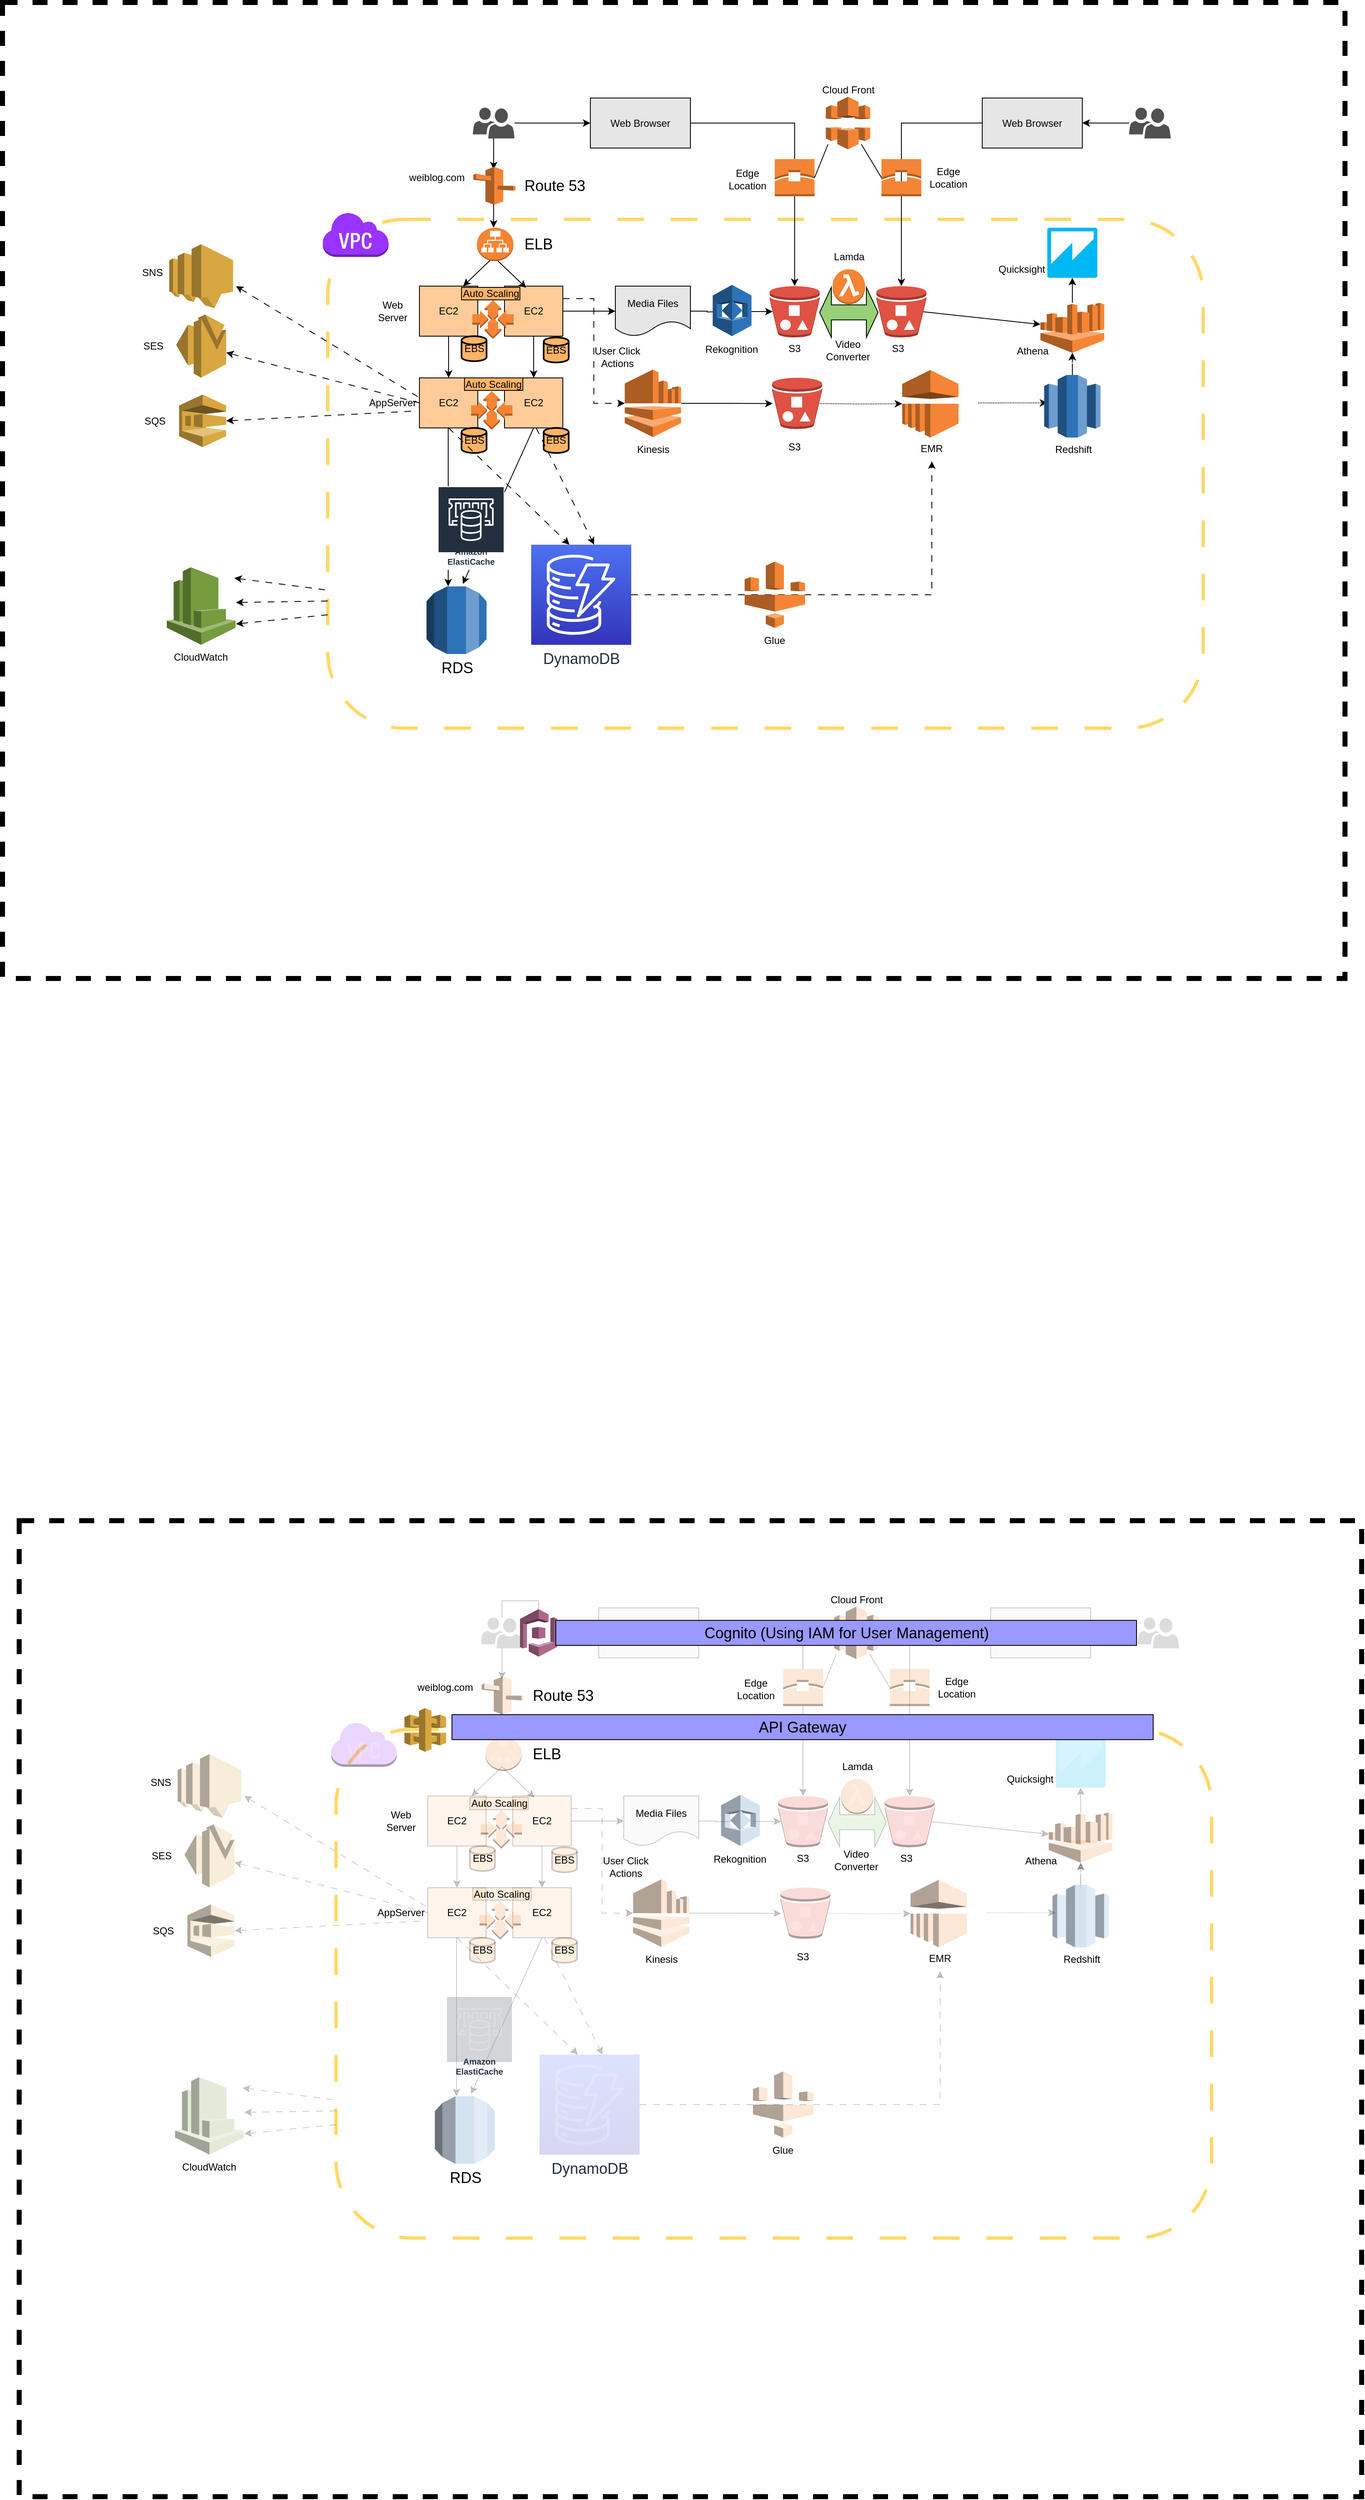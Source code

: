 <mxfile version="20.8.3" type="github">
  <diagram id="Pr5awPEJJXZDI8rIQ1T_" name="Page-1">
    <mxGraphModel dx="2359" dy="1938" grid="1" gridSize="10" guides="1" tooltips="1" connect="1" arrows="1" fold="1" page="1" pageScale="1" pageWidth="850" pageHeight="1100" math="0" shadow="0">
      <root>
        <mxCell id="0" />
        <mxCell id="1" parent="0" />
        <mxCell id="n67U7tYu0zLwfpIRGkh0-3" value="" style="rounded=0;whiteSpace=wrap;html=1;dashed=1;strokeWidth=6;" vertex="1" parent="1">
          <mxGeometry x="-230" y="-120" width="1610" height="1170" as="geometry" />
        </mxCell>
        <mxCell id="n67U7tYu0zLwfpIRGkh0-1" value="" style="rounded=1;whiteSpace=wrap;html=1;dashed=1;dashPattern=8 8;strokeColor=#FFD966;strokeWidth=4;" vertex="1" parent="1">
          <mxGeometry x="160" y="140" width="1050" height="610" as="geometry" />
        </mxCell>
        <mxCell id="n67U7tYu0zLwfpIRGkh0-15" style="edgeStyle=orthogonalEdgeStyle;rounded=0;orthogonalLoop=1;jettySize=auto;html=1;entryX=0.5;entryY=0;entryDx=0;entryDy=0;" edge="1" parent="1" source="n67U7tYu0zLwfpIRGkh0-5" target="n67U7tYu0zLwfpIRGkh0-12">
          <mxGeometry relative="1" as="geometry" />
        </mxCell>
        <mxCell id="n67U7tYu0zLwfpIRGkh0-5" value="EC2" style="rounded=0;whiteSpace=wrap;html=1;fillColor=#FFCC99;" vertex="1" parent="1">
          <mxGeometry x="270" y="220" width="70" height="60" as="geometry" />
        </mxCell>
        <mxCell id="n67U7tYu0zLwfpIRGkh0-6" value="Web Server" style="text;html=1;strokeColor=none;fillColor=none;align=center;verticalAlign=middle;whiteSpace=wrap;rounded=0;dashed=1;" vertex="1" parent="1">
          <mxGeometry x="208" y="235" width="60" height="30" as="geometry" />
        </mxCell>
        <mxCell id="n67U7tYu0zLwfpIRGkh0-9" value="EBS" style="strokeWidth=2;html=1;shape=mxgraph.flowchart.database;whiteSpace=wrap;fillColor=#FFB366;" vertex="1" parent="1">
          <mxGeometry x="320.5" y="280" width="30" height="30" as="geometry" />
        </mxCell>
        <mxCell id="n67U7tYu0zLwfpIRGkh0-31" style="edgeStyle=orthogonalEdgeStyle;rounded=0;orthogonalLoop=1;jettySize=auto;html=1;entryX=0.5;entryY=0;entryDx=0;entryDy=0;" edge="1" parent="1" source="n67U7tYu0zLwfpIRGkh0-10">
          <mxGeometry relative="1" as="geometry">
            <mxPoint x="359" y="80" as="targetPoint" />
          </mxGeometry>
        </mxCell>
        <mxCell id="n67U7tYu0zLwfpIRGkh0-61" style="edgeStyle=orthogonalEdgeStyle;rounded=0;orthogonalLoop=1;jettySize=auto;html=1;" edge="1" parent="1" source="n67U7tYu0zLwfpIRGkh0-10" target="n67U7tYu0zLwfpIRGkh0-60">
          <mxGeometry relative="1" as="geometry" />
        </mxCell>
        <mxCell id="n67U7tYu0zLwfpIRGkh0-10" value="" style="sketch=0;pointerEvents=1;shadow=0;dashed=0;html=1;strokeColor=none;labelPosition=center;verticalLabelPosition=bottom;verticalAlign=top;align=center;fillColor=#505050;shape=mxgraph.mscae.intune.user_group" vertex="1" parent="1">
          <mxGeometry x="334" y="6" width="50" height="37" as="geometry" />
        </mxCell>
        <mxCell id="n67U7tYu0zLwfpIRGkh0-18" style="edgeStyle=orthogonalEdgeStyle;rounded=0;orthogonalLoop=1;jettySize=auto;html=1;" edge="1" parent="1" source="n67U7tYu0zLwfpIRGkh0-12">
          <mxGeometry relative="1" as="geometry">
            <mxPoint x="304.5" y="580" as="targetPoint" />
          </mxGeometry>
        </mxCell>
        <mxCell id="n67U7tYu0zLwfpIRGkh0-12" value="EC2" style="rounded=0;whiteSpace=wrap;html=1;fillColor=#FFCC99;" vertex="1" parent="1">
          <mxGeometry x="270" y="330" width="70" height="60" as="geometry" />
        </mxCell>
        <mxCell id="n67U7tYu0zLwfpIRGkh0-13" value="EBS" style="strokeWidth=2;html=1;shape=mxgraph.flowchart.database;whiteSpace=wrap;fillColor=#FFB366;" vertex="1" parent="1">
          <mxGeometry x="320.5" y="390" width="30" height="30" as="geometry" />
        </mxCell>
        <mxCell id="n67U7tYu0zLwfpIRGkh0-14" value="AppServer" style="text;html=1;strokeColor=none;fillColor=none;align=center;verticalAlign=middle;whiteSpace=wrap;rounded=0;dashed=1;" vertex="1" parent="1">
          <mxGeometry x="208" y="345" width="60" height="30" as="geometry" />
        </mxCell>
        <mxCell id="n67U7tYu0zLwfpIRGkh0-19" value="EC2" style="rounded=0;whiteSpace=wrap;html=1;fillColor=#FFCC99;" vertex="1" parent="1">
          <mxGeometry x="372" y="330" width="70" height="60" as="geometry" />
        </mxCell>
        <mxCell id="n67U7tYu0zLwfpIRGkh0-20" value="EBS" style="strokeWidth=2;html=1;shape=mxgraph.flowchart.database;whiteSpace=wrap;fillColor=#FFB366;" vertex="1" parent="1">
          <mxGeometry x="419" y="390" width="30" height="30" as="geometry" />
        </mxCell>
        <mxCell id="n67U7tYu0zLwfpIRGkh0-24" style="edgeStyle=orthogonalEdgeStyle;rounded=0;orthogonalLoop=1;jettySize=auto;html=1;entryX=0.5;entryY=0;entryDx=0;entryDy=0;" edge="1" parent="1" source="n67U7tYu0zLwfpIRGkh0-21" target="n67U7tYu0zLwfpIRGkh0-19">
          <mxGeometry relative="1" as="geometry" />
        </mxCell>
        <mxCell id="n67U7tYu0zLwfpIRGkh0-42" style="edgeStyle=orthogonalEdgeStyle;rounded=0;orthogonalLoop=1;jettySize=auto;html=1;entryX=0;entryY=0.5;entryDx=0;entryDy=0;" edge="1" parent="1" source="n67U7tYu0zLwfpIRGkh0-21" target="n67U7tYu0zLwfpIRGkh0-39">
          <mxGeometry relative="1" as="geometry" />
        </mxCell>
        <mxCell id="n67U7tYu0zLwfpIRGkh0-49" style="edgeStyle=orthogonalEdgeStyle;rounded=0;orthogonalLoop=1;jettySize=auto;html=1;entryX=0;entryY=0.5;entryDx=0;entryDy=0;exitX=1;exitY=0.25;exitDx=0;exitDy=0;dashed=1;dashPattern=8 8;entryPerimeter=0;" edge="1" parent="1" source="n67U7tYu0zLwfpIRGkh0-21" target="n67U7tYu0zLwfpIRGkh0-104">
          <mxGeometry relative="1" as="geometry">
            <mxPoint x="495" y="360" as="targetPoint" />
          </mxGeometry>
        </mxCell>
        <mxCell id="n67U7tYu0zLwfpIRGkh0-21" value="EC2" style="rounded=0;whiteSpace=wrap;html=1;fillColor=#FFCC99;" vertex="1" parent="1">
          <mxGeometry x="372" y="220" width="70" height="60" as="geometry" />
        </mxCell>
        <mxCell id="n67U7tYu0zLwfpIRGkh0-22" value="EBS" style="strokeWidth=2;html=1;shape=mxgraph.flowchart.database;whiteSpace=wrap;fillColor=#FFB366;" vertex="1" parent="1">
          <mxGeometry x="419" y="281.5" width="30" height="30" as="geometry" />
        </mxCell>
        <mxCell id="n67U7tYu0zLwfpIRGkh0-26" value="" style="endArrow=classic;html=1;rounded=0;entryX=0.63;entryY=-0.043;entryDx=0;entryDy=0;entryPerimeter=0;exitX=0.5;exitY=1;exitDx=0;exitDy=0;" edge="1" parent="1" source="n67U7tYu0zLwfpIRGkh0-19">
          <mxGeometry width="50" height="50" relative="1" as="geometry">
            <mxPoint x="530" y="420" as="sourcePoint" />
            <mxPoint x="322.05" y="576.99" as="targetPoint" />
          </mxGeometry>
        </mxCell>
        <mxCell id="n67U7tYu0zLwfpIRGkh0-27" value="" style="endArrow=classic;html=1;rounded=0;exitX=0.5;exitY=1;exitDx=0;exitDy=0;entryX=0.75;entryY=0;entryDx=0;entryDy=0;" edge="1" parent="1" target="n67U7tYu0zLwfpIRGkh0-5">
          <mxGeometry width="50" height="50" relative="1" as="geometry">
            <mxPoint x="359" y="185" as="sourcePoint" />
            <mxPoint x="580" y="370" as="targetPoint" />
          </mxGeometry>
        </mxCell>
        <mxCell id="n67U7tYu0zLwfpIRGkh0-28" value="" style="endArrow=classic;html=1;rounded=0;exitX=0.5;exitY=1;exitDx=0;exitDy=0;entryX=0.371;entryY=0.033;entryDx=0;entryDy=0;entryPerimeter=0;" edge="1" parent="1" target="n67U7tYu0zLwfpIRGkh0-21">
          <mxGeometry width="50" height="50" relative="1" as="geometry">
            <mxPoint x="359" y="185" as="sourcePoint" />
            <mxPoint x="332.5" y="230" as="targetPoint" />
          </mxGeometry>
        </mxCell>
        <mxCell id="n67U7tYu0zLwfpIRGkh0-32" style="edgeStyle=orthogonalEdgeStyle;rounded=0;orthogonalLoop=1;jettySize=auto;html=1;" edge="1" parent="1">
          <mxGeometry relative="1" as="geometry">
            <mxPoint x="359" y="120" as="sourcePoint" />
            <mxPoint x="359" y="150" as="targetPoint" />
          </mxGeometry>
        </mxCell>
        <mxCell id="n67U7tYu0zLwfpIRGkh0-33" value="weiblog.com" style="text;html=1;strokeColor=none;fillColor=none;align=center;verticalAlign=middle;whiteSpace=wrap;rounded=0;" vertex="1" parent="1">
          <mxGeometry x="260.5" y="75" width="60" height="30" as="geometry" />
        </mxCell>
        <mxCell id="n67U7tYu0zLwfpIRGkh0-36" value="" style="endArrow=classic;html=1;rounded=0;exitX=0.5;exitY=1;exitDx=0;exitDy=0;entryX=0.281;entryY=0;entryDx=0;entryDy=0;entryPerimeter=0;dashed=1;dashPattern=8 8;" edge="1" parent="1" source="n67U7tYu0zLwfpIRGkh0-12">
          <mxGeometry width="50" height="50" relative="1" as="geometry">
            <mxPoint x="530" y="410" as="sourcePoint" />
            <mxPoint x="449.935" y="530" as="targetPoint" />
          </mxGeometry>
        </mxCell>
        <mxCell id="n67U7tYu0zLwfpIRGkh0-37" value="" style="endArrow=classic;html=1;rounded=0;entryX=0.5;entryY=0;entryDx=0;entryDy=0;entryPerimeter=0;dashed=1;dashPattern=8 8;" edge="1" parent="1">
          <mxGeometry width="50" height="50" relative="1" as="geometry">
            <mxPoint x="410" y="390" as="sourcePoint" />
            <mxPoint x="479.5" y="530" as="targetPoint" />
          </mxGeometry>
        </mxCell>
        <mxCell id="n67U7tYu0zLwfpIRGkh0-43" style="edgeStyle=orthogonalEdgeStyle;rounded=0;orthogonalLoop=1;jettySize=auto;html=1;entryX=0.06;entryY=0.5;entryDx=0;entryDy=0;entryPerimeter=0;startArrow=none;" edge="1" parent="1" target="n67U7tYu0zLwfpIRGkh0-41">
          <mxGeometry relative="1" as="geometry">
            <mxPoint x="660" y="250.5" as="sourcePoint" />
          </mxGeometry>
        </mxCell>
        <mxCell id="n67U7tYu0zLwfpIRGkh0-39" value="Media Files" style="shape=document;whiteSpace=wrap;html=1;boundedLbl=1;fillColor=#E6E6E6;" vertex="1" parent="1">
          <mxGeometry x="505" y="220" width="90" height="60" as="geometry" />
        </mxCell>
        <mxCell id="n67U7tYu0zLwfpIRGkh0-41" value="" style="outlineConnect=0;dashed=0;verticalLabelPosition=bottom;verticalAlign=top;align=center;html=1;shape=mxgraph.aws3.bucket_with_objects;fillColor=#E05243;gradientColor=none;" vertex="1" parent="1">
          <mxGeometry x="690" y="220" width="60" height="61.5" as="geometry" />
        </mxCell>
        <mxCell id="n67U7tYu0zLwfpIRGkh0-44" value="S3" style="text;html=1;strokeColor=none;fillColor=none;align=center;verticalAlign=middle;whiteSpace=wrap;rounded=0;dashed=1;" vertex="1" parent="1">
          <mxGeometry x="690" y="280" width="60" height="30" as="geometry" />
        </mxCell>
        <mxCell id="n67U7tYu0zLwfpIRGkh0-46" value="" style="edgeStyle=orthogonalEdgeStyle;rounded=0;orthogonalLoop=1;jettySize=auto;html=1;entryX=0.06;entryY=0.5;entryDx=0;entryDy=0;entryPerimeter=0;endArrow=none;" edge="1" parent="1" source="n67U7tYu0zLwfpIRGkh0-39">
          <mxGeometry relative="1" as="geometry">
            <mxPoint x="595" y="250" as="sourcePoint" />
            <mxPoint x="631.8" y="250.5" as="targetPoint" />
          </mxGeometry>
        </mxCell>
        <mxCell id="n67U7tYu0zLwfpIRGkh0-47" value="Rekognition" style="text;html=1;strokeColor=none;fillColor=none;align=center;verticalAlign=middle;whiteSpace=wrap;rounded=0;dashed=1;" vertex="1" parent="1">
          <mxGeometry x="612" y="280.5" width="65" height="30" as="geometry" />
        </mxCell>
        <mxCell id="n67U7tYu0zLwfpIRGkh0-51" style="edgeStyle=orthogonalEdgeStyle;rounded=0;orthogonalLoop=1;jettySize=auto;html=1;entryX=0.06;entryY=0.5;entryDx=0;entryDy=0;entryPerimeter=0;" edge="1" parent="1" source="n67U7tYu0zLwfpIRGkh0-104">
          <mxGeometry relative="1" as="geometry">
            <mxPoint x="615" y="360" as="sourcePoint" />
            <mxPoint x="693.6" y="360.75" as="targetPoint" />
          </mxGeometry>
        </mxCell>
        <mxCell id="n67U7tYu0zLwfpIRGkh0-55" style="edgeStyle=orthogonalEdgeStyle;rounded=0;orthogonalLoop=1;jettySize=auto;html=1;dashed=1;dashPattern=1 1;" edge="1" parent="1" target="n67U7tYu0zLwfpIRGkh0-108">
          <mxGeometry relative="1" as="geometry">
            <mxPoint x="750" y="360.8" as="sourcePoint" />
            <mxPoint x="820" y="360" as="targetPoint" />
          </mxGeometry>
        </mxCell>
        <mxCell id="n67U7tYu0zLwfpIRGkh0-56" style="edgeStyle=orthogonalEdgeStyle;rounded=0;orthogonalLoop=1;jettySize=auto;html=1;entryX=0;entryY=0.5;entryDx=0;entryDy=0;entryPerimeter=0;dashed=1;dashPattern=1 1;" edge="1" parent="1">
          <mxGeometry relative="1" as="geometry">
            <mxPoint x="940" y="360" as="sourcePoint" />
            <mxPoint x="1023" y="360" as="targetPoint" />
          </mxGeometry>
        </mxCell>
        <mxCell id="n67U7tYu0zLwfpIRGkh0-59" style="edgeStyle=orthogonalEdgeStyle;rounded=0;orthogonalLoop=1;jettySize=auto;html=1;dashed=1;dashPattern=1 1;entryX=0.5;entryY=1;entryDx=0;entryDy=0;entryPerimeter=0;" edge="1" parent="1" target="n67U7tYu0zLwfpIRGkh0-116">
          <mxGeometry relative="1" as="geometry">
            <mxPoint x="1053" y="330" as="sourcePoint" />
            <mxPoint x="1053" y="280" as="targetPoint" />
          </mxGeometry>
        </mxCell>
        <mxCell id="n67U7tYu0zLwfpIRGkh0-62" style="edgeStyle=orthogonalEdgeStyle;rounded=0;orthogonalLoop=1;jettySize=auto;html=1;entryX=0.5;entryY=0;entryDx=0;entryDy=0;entryPerimeter=0;startArrow=none;" edge="1" parent="1" source="n67U7tYu0zLwfpIRGkh0-125" target="n67U7tYu0zLwfpIRGkh0-41">
          <mxGeometry relative="1" as="geometry" />
        </mxCell>
        <mxCell id="n67U7tYu0zLwfpIRGkh0-60" value="Web Browser" style="rounded=0;whiteSpace=wrap;html=1;fillColor=#E6E6E6;" vertex="1" parent="1">
          <mxGeometry x="475" y="-5.5" width="120" height="60" as="geometry" />
        </mxCell>
        <mxCell id="n67U7tYu0zLwfpIRGkh0-63" value="" style="outlineConnect=0;dashed=0;verticalLabelPosition=bottom;verticalAlign=top;align=center;html=1;shape=mxgraph.aws3.bucket_with_objects;fillColor=#E05243;gradientColor=none;" vertex="1" parent="1">
          <mxGeometry x="818" y="220" width="60" height="61.5" as="geometry" />
        </mxCell>
        <mxCell id="n67U7tYu0zLwfpIRGkh0-64" value="S3" style="text;html=1;strokeColor=none;fillColor=none;align=center;verticalAlign=middle;whiteSpace=wrap;rounded=0;dashed=1;" vertex="1" parent="1">
          <mxGeometry x="814" y="280" width="60" height="30" as="geometry" />
        </mxCell>
        <mxCell id="n67U7tYu0zLwfpIRGkh0-68" style="edgeStyle=orthogonalEdgeStyle;rounded=0;orthogonalLoop=1;jettySize=auto;html=1;entryX=1;entryY=0.5;entryDx=0;entryDy=0;" edge="1" parent="1" source="n67U7tYu0zLwfpIRGkh0-65" target="n67U7tYu0zLwfpIRGkh0-66">
          <mxGeometry relative="1" as="geometry" />
        </mxCell>
        <mxCell id="n67U7tYu0zLwfpIRGkh0-65" value="" style="sketch=0;pointerEvents=1;shadow=0;dashed=0;html=1;strokeColor=none;labelPosition=center;verticalLabelPosition=bottom;verticalAlign=top;align=center;fillColor=#505050;shape=mxgraph.mscae.intune.user_group" vertex="1" parent="1">
          <mxGeometry x="1121" y="6" width="50" height="37" as="geometry" />
        </mxCell>
        <mxCell id="n67U7tYu0zLwfpIRGkh0-67" style="edgeStyle=orthogonalEdgeStyle;rounded=0;orthogonalLoop=1;jettySize=auto;html=1;" edge="1" parent="1" source="n67U7tYu0zLwfpIRGkh0-66" target="n67U7tYu0zLwfpIRGkh0-63">
          <mxGeometry relative="1" as="geometry" />
        </mxCell>
        <mxCell id="n67U7tYu0zLwfpIRGkh0-66" value="Web Browser" style="rounded=0;whiteSpace=wrap;html=1;fillColor=#E6E6E6;" vertex="1" parent="1">
          <mxGeometry x="945" y="-5.5" width="120" height="60" as="geometry" />
        </mxCell>
        <mxCell id="n67U7tYu0zLwfpIRGkh0-70" value="" style="shape=doubleArrow;whiteSpace=wrap;html=1;fillColor=#97D077;" vertex="1" parent="1">
          <mxGeometry x="750" y="221.5" width="70" height="60" as="geometry" />
        </mxCell>
        <mxCell id="n67U7tYu0zLwfpIRGkh0-71" value="Video Converter" style="text;html=1;strokeColor=none;fillColor=none;align=center;verticalAlign=middle;whiteSpace=wrap;rounded=0;dashed=1;" vertex="1" parent="1">
          <mxGeometry x="754" y="281.5" width="60" height="30" as="geometry" />
        </mxCell>
        <mxCell id="n67U7tYu0zLwfpIRGkh0-74" value="" style="endArrow=classic;html=1;rounded=0;exitX=1;exitY=0.25;exitDx=0;exitDy=0;entryX=1.046;entryY=0.657;entryDx=0;entryDy=0;dashed=1;dashPattern=8 8;entryPerimeter=0;" edge="1" parent="1" source="n67U7tYu0zLwfpIRGkh0-14" target="n67U7tYu0zLwfpIRGkh0-140">
          <mxGeometry width="50" height="50" relative="1" as="geometry">
            <mxPoint x="315" y="400" as="sourcePoint" />
            <mxPoint x="60" y="265" as="targetPoint" />
          </mxGeometry>
        </mxCell>
        <mxCell id="n67U7tYu0zLwfpIRGkh0-77" value="" style="endArrow=classic;html=1;rounded=0;dashed=1;dashPattern=8 8;" edge="1" parent="1" target="n67U7tYu0zLwfpIRGkh0-142">
          <mxGeometry width="50" height="50" relative="1" as="geometry">
            <mxPoint x="270" y="360" as="sourcePoint" />
            <mxPoint x="60" y="315" as="targetPoint" />
          </mxGeometry>
        </mxCell>
        <mxCell id="n67U7tYu0zLwfpIRGkh0-78" value="" style="endArrow=classic;html=1;rounded=0;dashed=1;dashPattern=8 8;entryX=1;entryY=0.5;entryDx=0;entryDy=0;entryPerimeter=0;" edge="1" parent="1" target="n67U7tYu0zLwfpIRGkh0-144">
          <mxGeometry width="50" height="50" relative="1" as="geometry">
            <mxPoint x="260" y="370" as="sourcePoint" />
            <mxPoint x="60" y="370" as="targetPoint" />
          </mxGeometry>
        </mxCell>
        <mxCell id="n67U7tYu0zLwfpIRGkh0-80" value="" style="endArrow=classic;html=1;rounded=0;dashed=1;dashPattern=8 8;exitX=-0.003;exitY=0.728;exitDx=0;exitDy=0;exitPerimeter=0;" edge="1" parent="1" source="n67U7tYu0zLwfpIRGkh0-1">
          <mxGeometry width="50" height="50" relative="1" as="geometry">
            <mxPoint x="248" y="570" as="sourcePoint" />
            <mxPoint x="48" y="570" as="targetPoint" />
          </mxGeometry>
        </mxCell>
        <mxCell id="n67U7tYu0zLwfpIRGkh0-81" value="" style="endArrow=classic;html=1;rounded=0;dashed=1;dashPattern=8 8;exitX=0;exitY=0.75;exitDx=0;exitDy=0;" edge="1" parent="1" source="n67U7tYu0zLwfpIRGkh0-1">
          <mxGeometry width="50" height="50" relative="1" as="geometry">
            <mxPoint x="150" y="594" as="sourcePoint" />
            <mxPoint x="50" y="599.219" as="targetPoint" />
          </mxGeometry>
        </mxCell>
        <mxCell id="n67U7tYu0zLwfpIRGkh0-82" value="" style="endArrow=classic;html=1;rounded=0;dashed=1;dashPattern=8 8;exitX=0;exitY=0.777;exitDx=0;exitDy=0;exitPerimeter=0;entryX=1;entryY=0.75;entryDx=0;entryDy=0;" edge="1" parent="1" source="n67U7tYu0zLwfpIRGkh0-1">
          <mxGeometry width="50" height="50" relative="1" as="geometry">
            <mxPoint x="176.85" y="604.08" as="sourcePoint" />
            <mxPoint x="50" y="625" as="targetPoint" />
          </mxGeometry>
        </mxCell>
        <mxCell id="n67U7tYu0zLwfpIRGkh0-84" value="" style="outlineConnect=0;dashed=0;verticalLabelPosition=bottom;verticalAlign=top;align=center;html=1;shape=mxgraph.aws3.virtual_private_cloud;fillColor=#9933FF;gradientColor=none;fontSize=18;" vertex="1" parent="1">
          <mxGeometry x="153.5" y="131" width="79.5" height="54" as="geometry" />
        </mxCell>
        <mxCell id="n67U7tYu0zLwfpIRGkh0-85" value="" style="outlineConnect=0;dashed=0;verticalLabelPosition=bottom;verticalAlign=top;align=center;html=1;shape=mxgraph.aws3.auto_scaling;fillColor=#F58534;gradientColor=none;dashPattern=8 8;strokeColor=#FFD966;strokeWidth=4;fontSize=18;" vertex="1" parent="1">
          <mxGeometry x="333.5" y="236.75" width="49.5" height="46.5" as="geometry" />
        </mxCell>
        <mxCell id="n67U7tYu0zLwfpIRGkh0-86" value="" style="outlineConnect=0;dashed=0;verticalLabelPosition=bottom;verticalAlign=top;align=center;html=1;shape=mxgraph.aws3.auto_scaling;fillColor=#F58534;gradientColor=none;dashPattern=8 8;strokeColor=#FFD966;strokeWidth=4;fontSize=18;" vertex="1" parent="1">
          <mxGeometry x="332" y="345.75" width="49.5" height="46.5" as="geometry" />
        </mxCell>
        <mxCell id="n67U7tYu0zLwfpIRGkh0-87" value="Auto Scaling" style="rounded=0;whiteSpace=wrap;html=1;fillColor=#FFB366;" vertex="1" parent="1">
          <mxGeometry x="324" y="330" width="70" height="15" as="geometry" />
        </mxCell>
        <mxCell id="n67U7tYu0zLwfpIRGkh0-88" value="Auto Scaling" style="rounded=0;whiteSpace=wrap;html=1;fillColor=#FFB366;" vertex="1" parent="1">
          <mxGeometry x="320.5" y="221.5" width="70" height="15" as="geometry" />
        </mxCell>
        <mxCell id="n67U7tYu0zLwfpIRGkh0-91" value="RDS" style="outlineConnect=0;dashed=0;verticalLabelPosition=bottom;verticalAlign=top;align=center;html=1;shape=mxgraph.aws3.rds;fillColor=#2E73B8;gradientColor=none;dashPattern=8 8;strokeColor=#FFD966;strokeWidth=4;fontSize=18;" vertex="1" parent="1">
          <mxGeometry x="278.5" y="580" width="72" height="81" as="geometry" />
        </mxCell>
        <mxCell id="n67U7tYu0zLwfpIRGkh0-107" style="edgeStyle=orthogonalEdgeStyle;rounded=0;orthogonalLoop=1;jettySize=auto;html=1;fontSize=18;dashed=1;dashPattern=8 8;" edge="1" parent="1" source="n67U7tYu0zLwfpIRGkh0-92" target="n67U7tYu0zLwfpIRGkh0-109">
          <mxGeometry relative="1" as="geometry">
            <mxPoint x="890" y="440" as="targetPoint" />
          </mxGeometry>
        </mxCell>
        <mxCell id="n67U7tYu0zLwfpIRGkh0-92" value="&lt;font style=&quot;font-size: 18px;&quot;&gt;DynamoDB&lt;/font&gt;" style="sketch=0;points=[[0,0,0],[0.25,0,0],[0.5,0,0],[0.75,0,0],[1,0,0],[0,1,0],[0.25,1,0],[0.5,1,0],[0.75,1,0],[1,1,0],[0,0.25,0],[0,0.5,0],[0,0.75,0],[1,0.25,0],[1,0.5,0],[1,0.75,0]];outlineConnect=0;fontColor=#232F3E;gradientColor=#4D72F3;gradientDirection=north;fillColor=#3334B9;strokeColor=#ffffff;dashed=0;verticalLabelPosition=bottom;verticalAlign=top;align=center;html=1;fontSize=12;fontStyle=0;aspect=fixed;shape=mxgraph.aws4.resourceIcon;resIcon=mxgraph.aws4.dynamodb;dashPattern=8 8;strokeWidth=4;" vertex="1" parent="1">
          <mxGeometry x="404" y="530" width="120" height="120" as="geometry" />
        </mxCell>
        <mxCell id="n67U7tYu0zLwfpIRGkh0-94" value="Amazon ElastiCache" style="sketch=0;outlineConnect=0;fontColor=#232F3E;gradientColor=none;strokeColor=#ffffff;fillColor=#232F3E;dashed=0;verticalLabelPosition=middle;verticalAlign=bottom;align=center;html=1;whiteSpace=wrap;fontSize=10;fontStyle=1;spacing=3;shape=mxgraph.aws4.productIcon;prIcon=mxgraph.aws4.elasticache;dashPattern=8 8;strokeWidth=4;" vertex="1" parent="1">
          <mxGeometry x="292" y="460" width="80" height="100" as="geometry" />
        </mxCell>
        <mxCell id="n67U7tYu0zLwfpIRGkh0-95" value="" style="outlineConnect=0;dashed=0;verticalLabelPosition=bottom;verticalAlign=top;align=center;html=1;shape=mxgraph.aws3.application_load_balancer;fillColor=#F58534;gradientColor=none;dashPattern=8 8;strokeColor=#FFD966;strokeWidth=4;fontSize=18;" vertex="1" parent="1">
          <mxGeometry x="339" y="150" width="43.75" height="40" as="geometry" />
        </mxCell>
        <mxCell id="n67U7tYu0zLwfpIRGkh0-96" value="ELB" style="text;html=1;strokeColor=none;fillColor=none;align=center;verticalAlign=middle;whiteSpace=wrap;rounded=0;dashed=1;dashPattern=8 8;strokeWidth=4;fontSize=18;" vertex="1" parent="1">
          <mxGeometry x="383" y="155" width="60" height="30" as="geometry" />
        </mxCell>
        <mxCell id="n67U7tYu0zLwfpIRGkh0-97" value="" style="outlineConnect=0;dashed=0;verticalLabelPosition=bottom;verticalAlign=top;align=center;html=1;shape=mxgraph.aws3.route_53;fillColor=#F58536;gradientColor=none;dashPattern=8 8;strokeColor=#FFD966;strokeWidth=4;fontSize=18;" vertex="1" parent="1">
          <mxGeometry x="334.63" y="77" width="50.5" height="45.5" as="geometry" />
        </mxCell>
        <mxCell id="n67U7tYu0zLwfpIRGkh0-98" value="Route 53" style="text;html=1;strokeColor=none;fillColor=none;align=center;verticalAlign=middle;whiteSpace=wrap;rounded=0;dashed=1;dashPattern=8 8;strokeWidth=4;fontSize=18;" vertex="1" parent="1">
          <mxGeometry x="385.13" y="84.75" width="94.87" height="30" as="geometry" />
        </mxCell>
        <mxCell id="n67U7tYu0zLwfpIRGkh0-99" value="" style="outlineConnect=0;dashed=0;verticalLabelPosition=bottom;verticalAlign=top;align=center;html=1;shape=mxgraph.aws3.bucket_with_objects;fillColor=#E05243;gradientColor=none;" vertex="1" parent="1">
          <mxGeometry x="693" y="329.75" width="60" height="61.5" as="geometry" />
        </mxCell>
        <mxCell id="n67U7tYu0zLwfpIRGkh0-100" value="S3" style="text;html=1;strokeColor=none;fillColor=none;align=center;verticalAlign=middle;whiteSpace=wrap;rounded=0;dashed=1;" vertex="1" parent="1">
          <mxGeometry x="690" y="398" width="60" height="30" as="geometry" />
        </mxCell>
        <mxCell id="n67U7tYu0zLwfpIRGkh0-101" value="" style="outlineConnect=0;dashed=0;verticalLabelPosition=bottom;verticalAlign=top;align=center;html=1;shape=mxgraph.aws3.rekognition;fillColor=#2E73B8;gradientColor=none;dashPattern=8 8;strokeColor=#FFD966;strokeWidth=4;fontSize=18;" vertex="1" parent="1">
          <mxGeometry x="621.75" y="218.5" width="46.5" height="61.5" as="geometry" />
        </mxCell>
        <mxCell id="n67U7tYu0zLwfpIRGkh0-102" value="" style="outlineConnect=0;dashed=0;verticalLabelPosition=bottom;verticalAlign=top;align=center;html=1;shape=mxgraph.aws3.lambda_function;fillColor=#F58534;gradientColor=none;dashPattern=8 8;strokeColor=#FFD966;strokeWidth=4;fontSize=18;" vertex="1" parent="1">
          <mxGeometry x="765.5" y="199.75" width="39" height="42" as="geometry" />
        </mxCell>
        <mxCell id="n67U7tYu0zLwfpIRGkh0-103" value="Lamda" style="text;html=1;strokeColor=none;fillColor=none;align=center;verticalAlign=middle;whiteSpace=wrap;rounded=0;dashed=1;" vertex="1" parent="1">
          <mxGeometry x="752.5" y="169.75" width="65" height="30" as="geometry" />
        </mxCell>
        <mxCell id="n67U7tYu0zLwfpIRGkh0-104" value="" style="outlineConnect=0;dashed=0;verticalLabelPosition=bottom;verticalAlign=top;align=center;html=1;shape=mxgraph.aws3.kinesis;fillColor=#F58534;gradientColor=none;dashPattern=8 8;strokeColor=#FFD966;strokeWidth=4;fontSize=18;" vertex="1" parent="1">
          <mxGeometry x="516.25" y="320" width="67.5" height="81" as="geometry" />
        </mxCell>
        <mxCell id="n67U7tYu0zLwfpIRGkh0-105" value="Kinesis" style="text;html=1;strokeColor=none;fillColor=none;align=center;verticalAlign=middle;whiteSpace=wrap;rounded=0;dashed=1;" vertex="1" parent="1">
          <mxGeometry x="517.5" y="401" width="65" height="30" as="geometry" />
        </mxCell>
        <mxCell id="n67U7tYu0zLwfpIRGkh0-108" value="" style="outlineConnect=0;dashed=0;verticalLabelPosition=bottom;verticalAlign=top;align=center;html=1;shape=mxgraph.aws3.emr;fillColor=#F58534;gradientColor=none;dashPattern=8 8;strokeColor=#FFD966;strokeWidth=4;fontSize=18;" vertex="1" parent="1">
          <mxGeometry x="849" y="320.5" width="67.5" height="81" as="geometry" />
        </mxCell>
        <mxCell id="n67U7tYu0zLwfpIRGkh0-109" value="EMR" style="text;html=1;strokeColor=none;fillColor=none;align=center;verticalAlign=middle;whiteSpace=wrap;rounded=0;dashed=1;" vertex="1" parent="1">
          <mxGeometry x="852" y="400" width="65" height="30" as="geometry" />
        </mxCell>
        <mxCell id="n67U7tYu0zLwfpIRGkh0-110" value="" style="outlineConnect=0;dashed=0;verticalLabelPosition=bottom;verticalAlign=top;align=center;html=1;shape=mxgraph.aws3.glue;fillColor=#F58534;gradientColor=none;dashPattern=8 8;strokeColor=#FFD966;strokeWidth=4;fontSize=18;" vertex="1" parent="1">
          <mxGeometry x="660" y="550.25" width="72.5" height="79.5" as="geometry" />
        </mxCell>
        <mxCell id="n67U7tYu0zLwfpIRGkh0-111" value="Glue" style="text;html=1;strokeColor=none;fillColor=none;align=center;verticalAlign=middle;whiteSpace=wrap;rounded=0;dashed=1;" vertex="1" parent="1">
          <mxGeometry x="666.25" y="629.75" width="60" height="30" as="geometry" />
        </mxCell>
        <mxCell id="n67U7tYu0zLwfpIRGkh0-117" value="" style="edgeStyle=orthogonalEdgeStyle;rounded=0;orthogonalLoop=1;jettySize=auto;html=1;dashed=1;dashPattern=8 8;fontSize=18;" edge="1" parent="1" source="n67U7tYu0zLwfpIRGkh0-112" target="n67U7tYu0zLwfpIRGkh0-116">
          <mxGeometry relative="1" as="geometry" />
        </mxCell>
        <mxCell id="n67U7tYu0zLwfpIRGkh0-112" value="" style="outlineConnect=0;dashed=0;verticalLabelPosition=bottom;verticalAlign=top;align=center;html=1;shape=mxgraph.aws3.redshift;fillColor=#2E73B8;gradientColor=none;dashPattern=8 8;strokeColor=#FFD966;strokeWidth=4;fontSize=18;" vertex="1" parent="1">
          <mxGeometry x="1019.25" y="326.5" width="67.5" height="75" as="geometry" />
        </mxCell>
        <mxCell id="n67U7tYu0zLwfpIRGkh0-113" value="Redshift" style="text;html=1;strokeColor=none;fillColor=none;align=center;verticalAlign=middle;whiteSpace=wrap;rounded=0;dashed=1;" vertex="1" parent="1">
          <mxGeometry x="1021.75" y="401" width="65" height="30" as="geometry" />
        </mxCell>
        <mxCell id="n67U7tYu0zLwfpIRGkh0-114" value="User Click Actions" style="text;html=1;strokeColor=none;fillColor=none;align=center;verticalAlign=middle;whiteSpace=wrap;rounded=0;dashed=1;" vertex="1" parent="1">
          <mxGeometry x="475" y="290" width="65" height="30" as="geometry" />
        </mxCell>
        <mxCell id="n67U7tYu0zLwfpIRGkh0-123" style="edgeStyle=orthogonalEdgeStyle;rounded=0;orthogonalLoop=1;jettySize=auto;html=1;entryX=0.5;entryY=1;entryDx=0;entryDy=0;entryPerimeter=0;fontSize=18;" edge="1" parent="1" source="n67U7tYu0zLwfpIRGkh0-116" target="n67U7tYu0zLwfpIRGkh0-122">
          <mxGeometry relative="1" as="geometry" />
        </mxCell>
        <mxCell id="n67U7tYu0zLwfpIRGkh0-116" value="" style="outlineConnect=0;dashed=0;verticalLabelPosition=bottom;verticalAlign=top;align=center;html=1;shape=mxgraph.aws3.athena;fillColor=#F58534;gradientColor=none;dashPattern=8 8;strokeColor=#FFD966;strokeWidth=4;fontSize=18;" vertex="1" parent="1">
          <mxGeometry x="1014.75" y="240" width="76.5" height="60" as="geometry" />
        </mxCell>
        <mxCell id="n67U7tYu0zLwfpIRGkh0-120" value="" style="endArrow=classic;html=1;rounded=0;fontSize=18;exitX=0.94;exitY=0.5;exitDx=0;exitDy=0;exitPerimeter=0;" edge="1" parent="1" source="n67U7tYu0zLwfpIRGkh0-63" target="n67U7tYu0zLwfpIRGkh0-116">
          <mxGeometry width="50" height="50" relative="1" as="geometry">
            <mxPoint x="610" y="410" as="sourcePoint" />
            <mxPoint x="660" y="360" as="targetPoint" />
          </mxGeometry>
        </mxCell>
        <mxCell id="n67U7tYu0zLwfpIRGkh0-121" value="Athena" style="text;html=1;strokeColor=none;fillColor=none;align=center;verticalAlign=middle;whiteSpace=wrap;rounded=0;dashed=1;" vertex="1" parent="1">
          <mxGeometry x="972.5" y="283.25" width="65" height="30" as="geometry" />
        </mxCell>
        <mxCell id="n67U7tYu0zLwfpIRGkh0-122" value="" style="outlineConnect=0;dashed=0;verticalLabelPosition=bottom;verticalAlign=top;align=center;html=1;shape=mxgraph.aws3.quicksight;fillColor=#00B7F4;gradientColor=none;dashPattern=8 8;strokeColor=#FFD966;strokeWidth=4;fontSize=18;" vertex="1" parent="1">
          <mxGeometry x="1023" y="150" width="60" height="60" as="geometry" />
        </mxCell>
        <mxCell id="n67U7tYu0zLwfpIRGkh0-124" value="Quicksight" style="text;html=1;strokeColor=none;fillColor=none;align=center;verticalAlign=middle;whiteSpace=wrap;rounded=0;dashed=1;" vertex="1" parent="1">
          <mxGeometry x="960" y="185" width="65" height="30" as="geometry" />
        </mxCell>
        <mxCell id="n67U7tYu0zLwfpIRGkh0-126" value="" style="edgeStyle=orthogonalEdgeStyle;rounded=0;orthogonalLoop=1;jettySize=auto;html=1;entryX=0.5;entryY=0;entryDx=0;entryDy=0;entryPerimeter=0;endArrow=none;" edge="1" parent="1" source="n67U7tYu0zLwfpIRGkh0-60" target="n67U7tYu0zLwfpIRGkh0-125">
          <mxGeometry relative="1" as="geometry">
            <mxPoint x="595" y="24.5" as="sourcePoint" />
            <mxPoint x="720" y="220" as="targetPoint" />
          </mxGeometry>
        </mxCell>
        <mxCell id="n67U7tYu0zLwfpIRGkh0-125" value="" style="outlineConnect=0;dashed=0;verticalLabelPosition=bottom;verticalAlign=top;align=center;html=1;shape=mxgraph.aws3.edge_location;fillColor=#F58536;gradientColor=none;dashPattern=8 8;strokeColor=#FFD966;strokeWidth=4;fontSize=18;" vertex="1" parent="1">
          <mxGeometry x="696.13" y="67.75" width="47.75" height="44.5" as="geometry" />
        </mxCell>
        <mxCell id="n67U7tYu0zLwfpIRGkh0-127" value="" style="outlineConnect=0;dashed=0;verticalLabelPosition=bottom;verticalAlign=top;align=center;html=1;shape=mxgraph.aws3.edge_location;fillColor=#F58536;gradientColor=none;dashPattern=8 8;strokeColor=#FFD966;strokeWidth=4;fontSize=18;" vertex="1" parent="1">
          <mxGeometry x="824.12" y="67.75" width="47.75" height="44.5" as="geometry" />
        </mxCell>
        <mxCell id="n67U7tYu0zLwfpIRGkh0-128" value="Edge Location" style="text;html=1;strokeColor=none;fillColor=none;align=center;verticalAlign=middle;whiteSpace=wrap;rounded=0;dashed=1;" vertex="1" parent="1">
          <mxGeometry x="631.13" y="77" width="65" height="30" as="geometry" />
        </mxCell>
        <mxCell id="n67U7tYu0zLwfpIRGkh0-129" value="Edge Location" style="text;html=1;strokeColor=none;fillColor=none;align=center;verticalAlign=middle;whiteSpace=wrap;rounded=0;dashed=1;" vertex="1" parent="1">
          <mxGeometry x="871.87" y="75" width="65" height="30" as="geometry" />
        </mxCell>
        <mxCell id="n67U7tYu0zLwfpIRGkh0-130" value="" style="outlineConnect=0;dashed=0;verticalLabelPosition=bottom;verticalAlign=top;align=center;html=1;shape=mxgraph.aws3.cloudfront;fillColor=#F58536;gradientColor=none;dashPattern=8 8;strokeColor=#FFD966;strokeWidth=4;fontSize=18;" vertex="1" parent="1">
          <mxGeometry x="757.38" y="-7" width="53.25" height="63" as="geometry" />
        </mxCell>
        <mxCell id="n67U7tYu0zLwfpIRGkh0-131" value="Cloud Front" style="text;html=1;strokeColor=none;fillColor=none;align=center;verticalAlign=middle;whiteSpace=wrap;rounded=0;dashed=1;" vertex="1" parent="1">
          <mxGeometry x="751.5" y="-30" width="65" height="30" as="geometry" />
        </mxCell>
        <mxCell id="n67U7tYu0zLwfpIRGkh0-137" value="" style="endArrow=none;html=1;rounded=0;fontSize=18;entryX=1;entryY=0.5;entryDx=0;entryDy=0;entryPerimeter=0;" edge="1" parent="1" target="n67U7tYu0zLwfpIRGkh0-125">
          <mxGeometry width="50" height="50" relative="1" as="geometry">
            <mxPoint x="760" y="50" as="sourcePoint" />
            <mxPoint x="660" y="260" as="targetPoint" />
          </mxGeometry>
        </mxCell>
        <mxCell id="n67U7tYu0zLwfpIRGkh0-139" value="" style="endArrow=none;html=1;rounded=0;fontSize=18;exitX=0;exitY=0.5;exitDx=0;exitDy=0;exitPerimeter=0;" edge="1" parent="1" source="n67U7tYu0zLwfpIRGkh0-127">
          <mxGeometry width="50" height="50" relative="1" as="geometry">
            <mxPoint x="750" y="104.5" as="sourcePoint" />
            <mxPoint x="800" y="50" as="targetPoint" />
          </mxGeometry>
        </mxCell>
        <mxCell id="n67U7tYu0zLwfpIRGkh0-140" value="" style="outlineConnect=0;dashed=0;verticalLabelPosition=bottom;verticalAlign=top;align=center;html=1;shape=mxgraph.aws3.sns;fillColor=#D9A741;gradientColor=none;strokeColor=#000000;strokeWidth=1;fontSize=18;" vertex="1" parent="1">
          <mxGeometry x="-30" y="169.75" width="76.5" height="76.5" as="geometry" />
        </mxCell>
        <mxCell id="n67U7tYu0zLwfpIRGkh0-141" value="SNS" style="text;html=1;strokeColor=none;fillColor=none;align=center;verticalAlign=middle;whiteSpace=wrap;rounded=0;dashed=1;" vertex="1" parent="1">
          <mxGeometry x="-80" y="188.5" width="60" height="30" as="geometry" />
        </mxCell>
        <mxCell id="n67U7tYu0zLwfpIRGkh0-142" value="" style="outlineConnect=0;dashed=0;verticalLabelPosition=bottom;verticalAlign=top;align=center;html=1;shape=mxgraph.aws3.ses;fillColor=#D9A741;gradientColor=none;strokeColor=#000000;strokeWidth=1;fontSize=18;" vertex="1" parent="1">
          <mxGeometry x="-21.75" y="254" width="60" height="75.75" as="geometry" />
        </mxCell>
        <mxCell id="n67U7tYu0zLwfpIRGkh0-143" value="SES" style="text;html=1;strokeColor=none;fillColor=none;align=center;verticalAlign=middle;whiteSpace=wrap;rounded=0;dashed=1;" vertex="1" parent="1">
          <mxGeometry x="-79" y="276.88" width="60" height="30" as="geometry" />
        </mxCell>
        <mxCell id="n67U7tYu0zLwfpIRGkh0-144" value="" style="outlineConnect=0;dashed=0;verticalLabelPosition=bottom;verticalAlign=top;align=center;html=1;shape=mxgraph.aws3.sqs;fillColor=#D9A741;gradientColor=none;strokeColor=#000000;strokeWidth=1;fontSize=18;" vertex="1" parent="1">
          <mxGeometry x="-18.25" y="350" width="56.5" height="63" as="geometry" />
        </mxCell>
        <mxCell id="n67U7tYu0zLwfpIRGkh0-145" value="SQS" style="text;html=1;strokeColor=none;fillColor=none;align=center;verticalAlign=middle;whiteSpace=wrap;rounded=0;dashed=1;" vertex="1" parent="1">
          <mxGeometry x="-76.75" y="366.5" width="60" height="30" as="geometry" />
        </mxCell>
        <mxCell id="n67U7tYu0zLwfpIRGkh0-146" value="" style="outlineConnect=0;dashed=0;verticalLabelPosition=bottom;verticalAlign=top;align=center;html=1;shape=mxgraph.aws3.cloudwatch;fillColor=#759C3E;gradientColor=none;strokeColor=#000000;strokeWidth=1;fontSize=18;" vertex="1" parent="1">
          <mxGeometry x="-33" y="557" width="82.5" height="93" as="geometry" />
        </mxCell>
        <mxCell id="n67U7tYu0zLwfpIRGkh0-147" value="CloudWatch" style="text;html=1;strokeColor=none;fillColor=none;align=center;verticalAlign=middle;whiteSpace=wrap;rounded=0;dashed=1;" vertex="1" parent="1">
          <mxGeometry x="-21.75" y="650" width="60" height="30" as="geometry" />
        </mxCell>
        <mxCell id="n67U7tYu0zLwfpIRGkh0-148" value="" style="rounded=0;whiteSpace=wrap;html=1;dashed=1;strokeWidth=6;" vertex="1" parent="1">
          <mxGeometry x="-210" y="1700" width="1610" height="1170" as="geometry" />
        </mxCell>
        <mxCell id="n67U7tYu0zLwfpIRGkh0-149" value="" style="rounded=1;whiteSpace=wrap;html=1;dashed=1;dashPattern=8 8;strokeColor=#FFD966;strokeWidth=4;" vertex="1" parent="1">
          <mxGeometry x="170" y="1950" width="1050" height="610" as="geometry" />
        </mxCell>
        <mxCell id="n67U7tYu0zLwfpIRGkh0-150" style="edgeStyle=orthogonalEdgeStyle;rounded=0;orthogonalLoop=1;jettySize=auto;html=1;entryX=0.5;entryY=0;entryDx=0;entryDy=0;opacity=20;" edge="1" parent="1" source="n67U7tYu0zLwfpIRGkh0-151" target="n67U7tYu0zLwfpIRGkh0-158">
          <mxGeometry relative="1" as="geometry" />
        </mxCell>
        <mxCell id="n67U7tYu0zLwfpIRGkh0-151" value="EC2" style="rounded=0;whiteSpace=wrap;html=1;fillColor=#FFCC99;opacity=20;" vertex="1" parent="1">
          <mxGeometry x="280" y="2030" width="70" height="60" as="geometry" />
        </mxCell>
        <mxCell id="n67U7tYu0zLwfpIRGkh0-152" value="Web Server" style="text;html=1;strokeColor=none;fillColor=none;align=center;verticalAlign=middle;whiteSpace=wrap;rounded=0;dashed=1;opacity=20;" vertex="1" parent="1">
          <mxGeometry x="218" y="2045" width="60" height="30" as="geometry" />
        </mxCell>
        <mxCell id="n67U7tYu0zLwfpIRGkh0-153" value="EBS" style="strokeWidth=2;html=1;shape=mxgraph.flowchart.database;whiteSpace=wrap;fillColor=#FFB366;opacity=20;" vertex="1" parent="1">
          <mxGeometry x="330.5" y="2090" width="30" height="30" as="geometry" />
        </mxCell>
        <mxCell id="n67U7tYu0zLwfpIRGkh0-154" style="edgeStyle=orthogonalEdgeStyle;rounded=0;orthogonalLoop=1;jettySize=auto;html=1;entryX=0.5;entryY=0;entryDx=0;entryDy=0;opacity=20;" edge="1" parent="1" source="n67U7tYu0zLwfpIRGkh0-156">
          <mxGeometry relative="1" as="geometry">
            <mxPoint x="369" y="1890" as="targetPoint" />
          </mxGeometry>
        </mxCell>
        <mxCell id="n67U7tYu0zLwfpIRGkh0-155" style="edgeStyle=orthogonalEdgeStyle;rounded=0;orthogonalLoop=1;jettySize=auto;html=1;opacity=20;startArrow=none;" edge="1" parent="1" source="n67U7tYu0zLwfpIRGkh0-258" target="n67U7tYu0zLwfpIRGkh0-186">
          <mxGeometry relative="1" as="geometry" />
        </mxCell>
        <mxCell id="n67U7tYu0zLwfpIRGkh0-156" value="" style="sketch=0;pointerEvents=1;shadow=0;dashed=0;html=1;strokeColor=none;labelPosition=center;verticalLabelPosition=bottom;verticalAlign=top;align=center;fillColor=#505050;shape=mxgraph.mscae.intune.user_group;opacity=20;" vertex="1" parent="1">
          <mxGeometry x="344" y="1816" width="50" height="37" as="geometry" />
        </mxCell>
        <mxCell id="n67U7tYu0zLwfpIRGkh0-157" style="edgeStyle=orthogonalEdgeStyle;rounded=0;orthogonalLoop=1;jettySize=auto;html=1;opacity=20;" edge="1" parent="1" source="n67U7tYu0zLwfpIRGkh0-158">
          <mxGeometry relative="1" as="geometry">
            <mxPoint x="314.5" y="2390" as="targetPoint" />
          </mxGeometry>
        </mxCell>
        <mxCell id="n67U7tYu0zLwfpIRGkh0-158" value="EC2" style="rounded=0;whiteSpace=wrap;html=1;fillColor=#FFCC99;opacity=20;" vertex="1" parent="1">
          <mxGeometry x="280" y="2140" width="70" height="60" as="geometry" />
        </mxCell>
        <mxCell id="n67U7tYu0zLwfpIRGkh0-159" value="EBS" style="strokeWidth=2;html=1;shape=mxgraph.flowchart.database;whiteSpace=wrap;fillColor=#FFB366;opacity=20;" vertex="1" parent="1">
          <mxGeometry x="330.5" y="2200" width="30" height="30" as="geometry" />
        </mxCell>
        <mxCell id="n67U7tYu0zLwfpIRGkh0-160" value="AppServer" style="text;html=1;strokeColor=none;fillColor=none;align=center;verticalAlign=middle;whiteSpace=wrap;rounded=0;dashed=1;opacity=20;" vertex="1" parent="1">
          <mxGeometry x="218" y="2155" width="60" height="30" as="geometry" />
        </mxCell>
        <mxCell id="n67U7tYu0zLwfpIRGkh0-161" value="EC2" style="rounded=0;whiteSpace=wrap;html=1;fillColor=#FFCC99;opacity=20;" vertex="1" parent="1">
          <mxGeometry x="382" y="2140" width="70" height="60" as="geometry" />
        </mxCell>
        <mxCell id="n67U7tYu0zLwfpIRGkh0-162" value="EBS" style="strokeWidth=2;html=1;shape=mxgraph.flowchart.database;whiteSpace=wrap;fillColor=#FFB366;opacity=20;" vertex="1" parent="1">
          <mxGeometry x="429" y="2200" width="30" height="30" as="geometry" />
        </mxCell>
        <mxCell id="n67U7tYu0zLwfpIRGkh0-163" style="edgeStyle=orthogonalEdgeStyle;rounded=0;orthogonalLoop=1;jettySize=auto;html=1;entryX=0.5;entryY=0;entryDx=0;entryDy=0;opacity=20;" edge="1" parent="1" source="n67U7tYu0zLwfpIRGkh0-166" target="n67U7tYu0zLwfpIRGkh0-161">
          <mxGeometry relative="1" as="geometry" />
        </mxCell>
        <mxCell id="n67U7tYu0zLwfpIRGkh0-164" style="edgeStyle=orthogonalEdgeStyle;rounded=0;orthogonalLoop=1;jettySize=auto;html=1;entryX=0;entryY=0.5;entryDx=0;entryDy=0;opacity=20;" edge="1" parent="1" source="n67U7tYu0zLwfpIRGkh0-166" target="n67U7tYu0zLwfpIRGkh0-176">
          <mxGeometry relative="1" as="geometry" />
        </mxCell>
        <mxCell id="n67U7tYu0zLwfpIRGkh0-165" style="edgeStyle=orthogonalEdgeStyle;rounded=0;orthogonalLoop=1;jettySize=auto;html=1;entryX=0;entryY=0.5;entryDx=0;entryDy=0;exitX=1;exitY=0.25;exitDx=0;exitDy=0;dashed=1;dashPattern=8 8;entryPerimeter=0;opacity=20;" edge="1" parent="1" source="n67U7tYu0zLwfpIRGkh0-166" target="n67U7tYu0zLwfpIRGkh0-219">
          <mxGeometry relative="1" as="geometry">
            <mxPoint x="505" y="2170" as="targetPoint" />
          </mxGeometry>
        </mxCell>
        <mxCell id="n67U7tYu0zLwfpIRGkh0-166" value="EC2" style="rounded=0;whiteSpace=wrap;html=1;fillColor=#FFCC99;opacity=20;" vertex="1" parent="1">
          <mxGeometry x="382" y="2030" width="70" height="60" as="geometry" />
        </mxCell>
        <mxCell id="n67U7tYu0zLwfpIRGkh0-167" value="EBS" style="strokeWidth=2;html=1;shape=mxgraph.flowchart.database;whiteSpace=wrap;fillColor=#FFB366;opacity=20;" vertex="1" parent="1">
          <mxGeometry x="429" y="2091.5" width="30" height="30" as="geometry" />
        </mxCell>
        <mxCell id="n67U7tYu0zLwfpIRGkh0-168" value="" style="endArrow=classic;html=1;rounded=0;entryX=0.63;entryY=-0.043;entryDx=0;entryDy=0;entryPerimeter=0;exitX=0.5;exitY=1;exitDx=0;exitDy=0;opacity=20;" edge="1" parent="1" source="n67U7tYu0zLwfpIRGkh0-161">
          <mxGeometry width="50" height="50" relative="1" as="geometry">
            <mxPoint x="540" y="2230" as="sourcePoint" />
            <mxPoint x="332.05" y="2386.99" as="targetPoint" />
          </mxGeometry>
        </mxCell>
        <mxCell id="n67U7tYu0zLwfpIRGkh0-169" value="" style="endArrow=classic;html=1;rounded=0;exitX=0.5;exitY=1;exitDx=0;exitDy=0;entryX=0.75;entryY=0;entryDx=0;entryDy=0;opacity=20;" edge="1" parent="1" target="n67U7tYu0zLwfpIRGkh0-151">
          <mxGeometry width="50" height="50" relative="1" as="geometry">
            <mxPoint x="369" y="1995" as="sourcePoint" />
            <mxPoint x="590" y="2180" as="targetPoint" />
          </mxGeometry>
        </mxCell>
        <mxCell id="n67U7tYu0zLwfpIRGkh0-170" value="" style="endArrow=classic;html=1;rounded=0;exitX=0.5;exitY=1;exitDx=0;exitDy=0;entryX=0.371;entryY=0.033;entryDx=0;entryDy=0;entryPerimeter=0;opacity=20;" edge="1" parent="1" target="n67U7tYu0zLwfpIRGkh0-166">
          <mxGeometry width="50" height="50" relative="1" as="geometry">
            <mxPoint x="369" y="1995" as="sourcePoint" />
            <mxPoint x="342.5" y="2040" as="targetPoint" />
          </mxGeometry>
        </mxCell>
        <mxCell id="n67U7tYu0zLwfpIRGkh0-171" style="edgeStyle=orthogonalEdgeStyle;rounded=0;orthogonalLoop=1;jettySize=auto;html=1;opacity=20;" edge="1" parent="1">
          <mxGeometry relative="1" as="geometry">
            <mxPoint x="369" y="1930" as="sourcePoint" />
            <mxPoint x="369" y="1960" as="targetPoint" />
          </mxGeometry>
        </mxCell>
        <mxCell id="n67U7tYu0zLwfpIRGkh0-172" value="weiblog.com" style="text;html=1;strokeColor=none;fillColor=none;align=center;verticalAlign=middle;whiteSpace=wrap;rounded=0;opacity=20;" vertex="1" parent="1">
          <mxGeometry x="270.5" y="1885" width="60" height="30" as="geometry" />
        </mxCell>
        <mxCell id="n67U7tYu0zLwfpIRGkh0-173" value="" style="endArrow=classic;html=1;rounded=0;exitX=0.5;exitY=1;exitDx=0;exitDy=0;entryX=0.281;entryY=0;entryDx=0;entryDy=0;entryPerimeter=0;dashed=1;dashPattern=8 8;opacity=20;" edge="1" parent="1" source="n67U7tYu0zLwfpIRGkh0-158">
          <mxGeometry width="50" height="50" relative="1" as="geometry">
            <mxPoint x="540" y="2220" as="sourcePoint" />
            <mxPoint x="459.935" y="2340" as="targetPoint" />
          </mxGeometry>
        </mxCell>
        <mxCell id="n67U7tYu0zLwfpIRGkh0-174" value="" style="endArrow=classic;html=1;rounded=0;entryX=0.5;entryY=0;entryDx=0;entryDy=0;entryPerimeter=0;dashed=1;dashPattern=8 8;opacity=20;" edge="1" parent="1">
          <mxGeometry width="50" height="50" relative="1" as="geometry">
            <mxPoint x="420" y="2200" as="sourcePoint" />
            <mxPoint x="489.5" y="2340" as="targetPoint" />
          </mxGeometry>
        </mxCell>
        <mxCell id="n67U7tYu0zLwfpIRGkh0-175" style="edgeStyle=orthogonalEdgeStyle;rounded=0;orthogonalLoop=1;jettySize=auto;html=1;entryX=0.06;entryY=0.5;entryDx=0;entryDy=0;entryPerimeter=0;startArrow=none;opacity=20;" edge="1" parent="1" target="n67U7tYu0zLwfpIRGkh0-177">
          <mxGeometry relative="1" as="geometry">
            <mxPoint x="670" y="2060.5" as="sourcePoint" />
          </mxGeometry>
        </mxCell>
        <mxCell id="n67U7tYu0zLwfpIRGkh0-176" value="Media Files" style="shape=document;whiteSpace=wrap;html=1;boundedLbl=1;fillColor=#E6E6E6;opacity=20;" vertex="1" parent="1">
          <mxGeometry x="515" y="2030" width="90" height="60" as="geometry" />
        </mxCell>
        <mxCell id="n67U7tYu0zLwfpIRGkh0-177" value="" style="outlineConnect=0;dashed=0;verticalLabelPosition=bottom;verticalAlign=top;align=center;html=1;shape=mxgraph.aws3.bucket_with_objects;fillColor=#E05243;gradientColor=none;opacity=20;" vertex="1" parent="1">
          <mxGeometry x="700" y="2030" width="60" height="61.5" as="geometry" />
        </mxCell>
        <mxCell id="n67U7tYu0zLwfpIRGkh0-178" value="S3" style="text;html=1;strokeColor=none;fillColor=none;align=center;verticalAlign=middle;whiteSpace=wrap;rounded=0;dashed=1;opacity=20;" vertex="1" parent="1">
          <mxGeometry x="700" y="2090" width="60" height="30" as="geometry" />
        </mxCell>
        <mxCell id="n67U7tYu0zLwfpIRGkh0-179" value="" style="edgeStyle=orthogonalEdgeStyle;rounded=0;orthogonalLoop=1;jettySize=auto;html=1;entryX=0.06;entryY=0.5;entryDx=0;entryDy=0;entryPerimeter=0;endArrow=none;opacity=20;" edge="1" parent="1" source="n67U7tYu0zLwfpIRGkh0-176">
          <mxGeometry relative="1" as="geometry">
            <mxPoint x="605" y="2060" as="sourcePoint" />
            <mxPoint x="641.8" y="2060.5" as="targetPoint" />
          </mxGeometry>
        </mxCell>
        <mxCell id="n67U7tYu0zLwfpIRGkh0-180" value="Rekognition" style="text;html=1;strokeColor=none;fillColor=none;align=center;verticalAlign=middle;whiteSpace=wrap;rounded=0;dashed=1;opacity=20;" vertex="1" parent="1">
          <mxGeometry x="622" y="2090.5" width="65" height="30" as="geometry" />
        </mxCell>
        <mxCell id="n67U7tYu0zLwfpIRGkh0-181" style="edgeStyle=orthogonalEdgeStyle;rounded=0;orthogonalLoop=1;jettySize=auto;html=1;entryX=0.06;entryY=0.5;entryDx=0;entryDy=0;entryPerimeter=0;opacity=20;" edge="1" parent="1" source="n67U7tYu0zLwfpIRGkh0-219">
          <mxGeometry relative="1" as="geometry">
            <mxPoint x="625" y="2170" as="sourcePoint" />
            <mxPoint x="703.6" y="2170.75" as="targetPoint" />
          </mxGeometry>
        </mxCell>
        <mxCell id="n67U7tYu0zLwfpIRGkh0-182" style="edgeStyle=orthogonalEdgeStyle;rounded=0;orthogonalLoop=1;jettySize=auto;html=1;dashed=1;dashPattern=1 1;opacity=20;" edge="1" parent="1" target="n67U7tYu0zLwfpIRGkh0-221">
          <mxGeometry relative="1" as="geometry">
            <mxPoint x="760" y="2170.8" as="sourcePoint" />
            <mxPoint x="830" y="2170" as="targetPoint" />
          </mxGeometry>
        </mxCell>
        <mxCell id="n67U7tYu0zLwfpIRGkh0-183" style="edgeStyle=orthogonalEdgeStyle;rounded=0;orthogonalLoop=1;jettySize=auto;html=1;entryX=0;entryY=0.5;entryDx=0;entryDy=0;entryPerimeter=0;dashed=1;dashPattern=1 1;opacity=20;" edge="1" parent="1">
          <mxGeometry relative="1" as="geometry">
            <mxPoint x="950" y="2170" as="sourcePoint" />
            <mxPoint x="1033" y="2170" as="targetPoint" />
          </mxGeometry>
        </mxCell>
        <mxCell id="n67U7tYu0zLwfpIRGkh0-184" style="edgeStyle=orthogonalEdgeStyle;rounded=0;orthogonalLoop=1;jettySize=auto;html=1;dashed=1;dashPattern=1 1;entryX=0.5;entryY=1;entryDx=0;entryDy=0;entryPerimeter=0;opacity=20;" edge="1" parent="1" target="n67U7tYu0zLwfpIRGkh0-230">
          <mxGeometry relative="1" as="geometry">
            <mxPoint x="1063" y="2140" as="sourcePoint" />
            <mxPoint x="1063" y="2090" as="targetPoint" />
          </mxGeometry>
        </mxCell>
        <mxCell id="n67U7tYu0zLwfpIRGkh0-185" style="edgeStyle=orthogonalEdgeStyle;rounded=0;orthogonalLoop=1;jettySize=auto;html=1;entryX=0.5;entryY=0;entryDx=0;entryDy=0;entryPerimeter=0;startArrow=none;opacity=20;" edge="1" parent="1" source="n67U7tYu0zLwfpIRGkh0-236" target="n67U7tYu0zLwfpIRGkh0-177">
          <mxGeometry relative="1" as="geometry" />
        </mxCell>
        <mxCell id="n67U7tYu0zLwfpIRGkh0-186" value="Web Browser" style="rounded=0;whiteSpace=wrap;html=1;fillColor=#E6E6E6;opacity=20;" vertex="1" parent="1">
          <mxGeometry x="485" y="1804.5" width="120" height="60" as="geometry" />
        </mxCell>
        <mxCell id="n67U7tYu0zLwfpIRGkh0-187" value="" style="outlineConnect=0;dashed=0;verticalLabelPosition=bottom;verticalAlign=top;align=center;html=1;shape=mxgraph.aws3.bucket_with_objects;fillColor=#E05243;gradientColor=none;opacity=20;" vertex="1" parent="1">
          <mxGeometry x="828" y="2030" width="60" height="61.5" as="geometry" />
        </mxCell>
        <mxCell id="n67U7tYu0zLwfpIRGkh0-188" value="S3" style="text;html=1;strokeColor=none;fillColor=none;align=center;verticalAlign=middle;whiteSpace=wrap;rounded=0;dashed=1;opacity=20;" vertex="1" parent="1">
          <mxGeometry x="824" y="2090" width="60" height="30" as="geometry" />
        </mxCell>
        <mxCell id="n67U7tYu0zLwfpIRGkh0-189" style="edgeStyle=orthogonalEdgeStyle;rounded=0;orthogonalLoop=1;jettySize=auto;html=1;entryX=1;entryY=0.5;entryDx=0;entryDy=0;opacity=20;" edge="1" parent="1" source="n67U7tYu0zLwfpIRGkh0-190" target="n67U7tYu0zLwfpIRGkh0-192">
          <mxGeometry relative="1" as="geometry" />
        </mxCell>
        <mxCell id="n67U7tYu0zLwfpIRGkh0-190" value="" style="sketch=0;pointerEvents=1;shadow=0;dashed=0;html=1;strokeColor=none;labelPosition=center;verticalLabelPosition=bottom;verticalAlign=top;align=center;fillColor=#505050;shape=mxgraph.mscae.intune.user_group;opacity=20;" vertex="1" parent="1">
          <mxGeometry x="1131" y="1816" width="50" height="37" as="geometry" />
        </mxCell>
        <mxCell id="n67U7tYu0zLwfpIRGkh0-191" style="edgeStyle=orthogonalEdgeStyle;rounded=0;orthogonalLoop=1;jettySize=auto;html=1;opacity=20;" edge="1" parent="1" source="n67U7tYu0zLwfpIRGkh0-192" target="n67U7tYu0zLwfpIRGkh0-187">
          <mxGeometry relative="1" as="geometry" />
        </mxCell>
        <mxCell id="n67U7tYu0zLwfpIRGkh0-192" value="Web Browser" style="rounded=0;whiteSpace=wrap;html=1;fillColor=#E6E6E6;opacity=20;" vertex="1" parent="1">
          <mxGeometry x="955" y="1804.5" width="120" height="60" as="geometry" />
        </mxCell>
        <mxCell id="n67U7tYu0zLwfpIRGkh0-193" value="" style="shape=doubleArrow;whiteSpace=wrap;html=1;fillColor=#97D077;opacity=20;" vertex="1" parent="1">
          <mxGeometry x="760" y="2031.5" width="70" height="60" as="geometry" />
        </mxCell>
        <mxCell id="n67U7tYu0zLwfpIRGkh0-194" value="Video Converter" style="text;html=1;strokeColor=none;fillColor=none;align=center;verticalAlign=middle;whiteSpace=wrap;rounded=0;dashed=1;opacity=20;" vertex="1" parent="1">
          <mxGeometry x="764" y="2091.5" width="60" height="30" as="geometry" />
        </mxCell>
        <mxCell id="n67U7tYu0zLwfpIRGkh0-195" value="" style="endArrow=classic;html=1;rounded=0;exitX=1;exitY=0.25;exitDx=0;exitDy=0;entryX=1.046;entryY=0.657;entryDx=0;entryDy=0;dashed=1;dashPattern=8 8;entryPerimeter=0;opacity=20;" edge="1" parent="1" source="n67U7tYu0zLwfpIRGkh0-160" target="n67U7tYu0zLwfpIRGkh0-244">
          <mxGeometry width="50" height="50" relative="1" as="geometry">
            <mxPoint x="325" y="2210" as="sourcePoint" />
            <mxPoint x="70" y="2075" as="targetPoint" />
          </mxGeometry>
        </mxCell>
        <mxCell id="n67U7tYu0zLwfpIRGkh0-196" value="" style="endArrow=classic;html=1;rounded=0;dashed=1;dashPattern=8 8;opacity=20;" edge="1" parent="1" target="n67U7tYu0zLwfpIRGkh0-246">
          <mxGeometry width="50" height="50" relative="1" as="geometry">
            <mxPoint x="280" y="2170" as="sourcePoint" />
            <mxPoint x="70" y="2125" as="targetPoint" />
          </mxGeometry>
        </mxCell>
        <mxCell id="n67U7tYu0zLwfpIRGkh0-197" value="" style="endArrow=classic;html=1;rounded=0;dashed=1;dashPattern=8 8;entryX=1;entryY=0.5;entryDx=0;entryDy=0;entryPerimeter=0;opacity=20;" edge="1" parent="1" target="n67U7tYu0zLwfpIRGkh0-248">
          <mxGeometry width="50" height="50" relative="1" as="geometry">
            <mxPoint x="270" y="2180" as="sourcePoint" />
            <mxPoint x="70" y="2180" as="targetPoint" />
          </mxGeometry>
        </mxCell>
        <mxCell id="n67U7tYu0zLwfpIRGkh0-198" value="" style="endArrow=classic;html=1;rounded=0;dashed=1;dashPattern=8 8;exitX=-0.003;exitY=0.728;exitDx=0;exitDy=0;exitPerimeter=0;opacity=20;" edge="1" parent="1" source="n67U7tYu0zLwfpIRGkh0-149">
          <mxGeometry width="50" height="50" relative="1" as="geometry">
            <mxPoint x="258" y="2380" as="sourcePoint" />
            <mxPoint x="58" y="2380" as="targetPoint" />
          </mxGeometry>
        </mxCell>
        <mxCell id="n67U7tYu0zLwfpIRGkh0-199" value="" style="endArrow=classic;html=1;rounded=0;dashed=1;dashPattern=8 8;exitX=0;exitY=0.75;exitDx=0;exitDy=0;opacity=20;" edge="1" parent="1" source="n67U7tYu0zLwfpIRGkh0-149">
          <mxGeometry width="50" height="50" relative="1" as="geometry">
            <mxPoint x="160" y="2404" as="sourcePoint" />
            <mxPoint x="60" y="2409.219" as="targetPoint" />
          </mxGeometry>
        </mxCell>
        <mxCell id="n67U7tYu0zLwfpIRGkh0-200" value="" style="endArrow=classic;html=1;rounded=0;dashed=1;dashPattern=8 8;exitX=0;exitY=0.777;exitDx=0;exitDy=0;exitPerimeter=0;entryX=1;entryY=0.75;entryDx=0;entryDy=0;opacity=20;" edge="1" parent="1" source="n67U7tYu0zLwfpIRGkh0-149">
          <mxGeometry width="50" height="50" relative="1" as="geometry">
            <mxPoint x="186.85" y="2414.08" as="sourcePoint" />
            <mxPoint x="60" y="2435" as="targetPoint" />
          </mxGeometry>
        </mxCell>
        <mxCell id="n67U7tYu0zLwfpIRGkh0-201" value="" style="outlineConnect=0;dashed=0;verticalLabelPosition=bottom;verticalAlign=top;align=center;html=1;shape=mxgraph.aws3.virtual_private_cloud;fillColor=#9933FF;gradientColor=none;fontSize=18;opacity=20;" vertex="1" parent="1">
          <mxGeometry x="163.5" y="1941" width="79.5" height="54" as="geometry" />
        </mxCell>
        <mxCell id="n67U7tYu0zLwfpIRGkh0-202" value="" style="outlineConnect=0;dashed=0;verticalLabelPosition=bottom;verticalAlign=top;align=center;html=1;shape=mxgraph.aws3.auto_scaling;fillColor=#F58534;gradientColor=none;dashPattern=8 8;strokeColor=#FFD966;strokeWidth=4;fontSize=18;opacity=20;" vertex="1" parent="1">
          <mxGeometry x="343.5" y="2046.75" width="49.5" height="46.5" as="geometry" />
        </mxCell>
        <mxCell id="n67U7tYu0zLwfpIRGkh0-203" value="" style="outlineConnect=0;dashed=0;verticalLabelPosition=bottom;verticalAlign=top;align=center;html=1;shape=mxgraph.aws3.auto_scaling;fillColor=#F58534;gradientColor=none;dashPattern=8 8;strokeColor=#FFD966;strokeWidth=4;fontSize=18;opacity=20;" vertex="1" parent="1">
          <mxGeometry x="342" y="2155.75" width="49.5" height="46.5" as="geometry" />
        </mxCell>
        <mxCell id="n67U7tYu0zLwfpIRGkh0-204" value="Auto Scaling" style="rounded=0;whiteSpace=wrap;html=1;fillColor=#FFB366;opacity=20;" vertex="1" parent="1">
          <mxGeometry x="334" y="2140" width="70" height="15" as="geometry" />
        </mxCell>
        <mxCell id="n67U7tYu0zLwfpIRGkh0-205" value="Auto Scaling" style="rounded=0;whiteSpace=wrap;html=1;fillColor=#FFB366;opacity=20;" vertex="1" parent="1">
          <mxGeometry x="330.5" y="2031.5" width="70" height="15" as="geometry" />
        </mxCell>
        <mxCell id="n67U7tYu0zLwfpIRGkh0-206" value="RDS" style="outlineConnect=0;dashed=0;verticalLabelPosition=bottom;verticalAlign=top;align=center;html=1;shape=mxgraph.aws3.rds;fillColor=#2E73B8;gradientColor=none;dashPattern=8 8;strokeColor=#FFD966;strokeWidth=4;fontSize=18;opacity=20;" vertex="1" parent="1">
          <mxGeometry x="288.5" y="2390" width="72" height="81" as="geometry" />
        </mxCell>
        <mxCell id="n67U7tYu0zLwfpIRGkh0-207" style="edgeStyle=orthogonalEdgeStyle;rounded=0;orthogonalLoop=1;jettySize=auto;html=1;fontSize=18;dashed=1;dashPattern=8 8;opacity=20;" edge="1" parent="1" source="n67U7tYu0zLwfpIRGkh0-208" target="n67U7tYu0zLwfpIRGkh0-222">
          <mxGeometry relative="1" as="geometry">
            <mxPoint x="900" y="2250" as="targetPoint" />
          </mxGeometry>
        </mxCell>
        <mxCell id="n67U7tYu0zLwfpIRGkh0-208" value="&lt;font style=&quot;font-size: 18px;&quot;&gt;DynamoDB&lt;/font&gt;" style="sketch=0;points=[[0,0,0],[0.25,0,0],[0.5,0,0],[0.75,0,0],[1,0,0],[0,1,0],[0.25,1,0],[0.5,1,0],[0.75,1,0],[1,1,0],[0,0.25,0],[0,0.5,0],[0,0.75,0],[1,0.25,0],[1,0.5,0],[1,0.75,0]];outlineConnect=0;fontColor=#232F3E;gradientColor=#4D72F3;gradientDirection=north;fillColor=#3334B9;strokeColor=#ffffff;dashed=0;verticalLabelPosition=bottom;verticalAlign=top;align=center;html=1;fontSize=12;fontStyle=0;aspect=fixed;shape=mxgraph.aws4.resourceIcon;resIcon=mxgraph.aws4.dynamodb;dashPattern=8 8;strokeWidth=4;opacity=20;" vertex="1" parent="1">
          <mxGeometry x="414" y="2340" width="120" height="120" as="geometry" />
        </mxCell>
        <mxCell id="n67U7tYu0zLwfpIRGkh0-209" value="Amazon ElastiCache" style="sketch=0;outlineConnect=0;fontColor=#232F3E;gradientColor=none;strokeColor=#ffffff;fillColor=#232F3E;dashed=0;verticalLabelPosition=middle;verticalAlign=bottom;align=center;html=1;whiteSpace=wrap;fontSize=10;fontStyle=1;spacing=3;shape=mxgraph.aws4.productIcon;prIcon=mxgraph.aws4.elasticache;dashPattern=8 8;strokeWidth=4;opacity=20;" vertex="1" parent="1">
          <mxGeometry x="302" y="2270" width="80" height="100" as="geometry" />
        </mxCell>
        <mxCell id="n67U7tYu0zLwfpIRGkh0-210" value="" style="outlineConnect=0;dashed=0;verticalLabelPosition=bottom;verticalAlign=top;align=center;html=1;shape=mxgraph.aws3.application_load_balancer;fillColor=#F58534;gradientColor=none;dashPattern=8 8;strokeColor=#FFD966;strokeWidth=4;fontSize=18;opacity=20;" vertex="1" parent="1">
          <mxGeometry x="349" y="1960" width="43.75" height="40" as="geometry" />
        </mxCell>
        <mxCell id="n67U7tYu0zLwfpIRGkh0-211" value="ELB" style="text;html=1;strokeColor=none;fillColor=none;align=center;verticalAlign=middle;whiteSpace=wrap;rounded=0;dashed=1;dashPattern=8 8;strokeWidth=4;fontSize=18;opacity=20;" vertex="1" parent="1">
          <mxGeometry x="393" y="1965" width="60" height="30" as="geometry" />
        </mxCell>
        <mxCell id="n67U7tYu0zLwfpIRGkh0-212" value="" style="outlineConnect=0;dashed=0;verticalLabelPosition=bottom;verticalAlign=top;align=center;html=1;shape=mxgraph.aws3.route_53;fillColor=#F58536;gradientColor=none;dashPattern=8 8;strokeColor=#FFD966;strokeWidth=4;fontSize=18;opacity=20;" vertex="1" parent="1">
          <mxGeometry x="344.63" y="1887" width="50.5" height="45.5" as="geometry" />
        </mxCell>
        <mxCell id="n67U7tYu0zLwfpIRGkh0-213" value="Route 53" style="text;html=1;strokeColor=none;fillColor=none;align=center;verticalAlign=middle;whiteSpace=wrap;rounded=0;dashed=1;dashPattern=8 8;strokeWidth=4;fontSize=18;opacity=20;" vertex="1" parent="1">
          <mxGeometry x="395.13" y="1894.75" width="94.87" height="30" as="geometry" />
        </mxCell>
        <mxCell id="n67U7tYu0zLwfpIRGkh0-214" value="" style="outlineConnect=0;dashed=0;verticalLabelPosition=bottom;verticalAlign=top;align=center;html=1;shape=mxgraph.aws3.bucket_with_objects;fillColor=#E05243;gradientColor=none;opacity=20;" vertex="1" parent="1">
          <mxGeometry x="703" y="2139.75" width="60" height="61.5" as="geometry" />
        </mxCell>
        <mxCell id="n67U7tYu0zLwfpIRGkh0-215" value="S3" style="text;html=1;strokeColor=none;fillColor=none;align=center;verticalAlign=middle;whiteSpace=wrap;rounded=0;dashed=1;opacity=20;" vertex="1" parent="1">
          <mxGeometry x="700" y="2208" width="60" height="30" as="geometry" />
        </mxCell>
        <mxCell id="n67U7tYu0zLwfpIRGkh0-216" value="" style="outlineConnect=0;dashed=0;verticalLabelPosition=bottom;verticalAlign=top;align=center;html=1;shape=mxgraph.aws3.rekognition;fillColor=#2E73B8;gradientColor=none;dashPattern=8 8;strokeColor=#FFD966;strokeWidth=4;fontSize=18;opacity=20;" vertex="1" parent="1">
          <mxGeometry x="631.75" y="2028.5" width="46.5" height="61.5" as="geometry" />
        </mxCell>
        <mxCell id="n67U7tYu0zLwfpIRGkh0-217" value="" style="outlineConnect=0;dashed=0;verticalLabelPosition=bottom;verticalAlign=top;align=center;html=1;shape=mxgraph.aws3.lambda_function;fillColor=#F58534;gradientColor=none;dashPattern=8 8;strokeColor=#FFD966;strokeWidth=4;fontSize=18;opacity=20;" vertex="1" parent="1">
          <mxGeometry x="775.5" y="2009.75" width="39" height="42" as="geometry" />
        </mxCell>
        <mxCell id="n67U7tYu0zLwfpIRGkh0-218" value="Lamda" style="text;html=1;strokeColor=none;fillColor=none;align=center;verticalAlign=middle;whiteSpace=wrap;rounded=0;dashed=1;opacity=20;" vertex="1" parent="1">
          <mxGeometry x="762.5" y="1979.75" width="65" height="30" as="geometry" />
        </mxCell>
        <mxCell id="n67U7tYu0zLwfpIRGkh0-219" value="" style="outlineConnect=0;dashed=0;verticalLabelPosition=bottom;verticalAlign=top;align=center;html=1;shape=mxgraph.aws3.kinesis;fillColor=#F58534;gradientColor=none;dashPattern=8 8;strokeColor=#FFD966;strokeWidth=4;fontSize=18;opacity=20;" vertex="1" parent="1">
          <mxGeometry x="526.25" y="2130" width="67.5" height="81" as="geometry" />
        </mxCell>
        <mxCell id="n67U7tYu0zLwfpIRGkh0-220" value="Kinesis" style="text;html=1;strokeColor=none;fillColor=none;align=center;verticalAlign=middle;whiteSpace=wrap;rounded=0;dashed=1;opacity=20;" vertex="1" parent="1">
          <mxGeometry x="527.5" y="2211" width="65" height="30" as="geometry" />
        </mxCell>
        <mxCell id="n67U7tYu0zLwfpIRGkh0-221" value="" style="outlineConnect=0;dashed=0;verticalLabelPosition=bottom;verticalAlign=top;align=center;html=1;shape=mxgraph.aws3.emr;fillColor=#F58534;gradientColor=none;dashPattern=8 8;strokeColor=#FFD966;strokeWidth=4;fontSize=18;opacity=20;" vertex="1" parent="1">
          <mxGeometry x="859" y="2130.5" width="67.5" height="81" as="geometry" />
        </mxCell>
        <mxCell id="n67U7tYu0zLwfpIRGkh0-222" value="EMR" style="text;html=1;strokeColor=none;fillColor=none;align=center;verticalAlign=middle;whiteSpace=wrap;rounded=0;dashed=1;opacity=20;" vertex="1" parent="1">
          <mxGeometry x="862" y="2210" width="65" height="30" as="geometry" />
        </mxCell>
        <mxCell id="n67U7tYu0zLwfpIRGkh0-223" value="" style="outlineConnect=0;dashed=0;verticalLabelPosition=bottom;verticalAlign=top;align=center;html=1;shape=mxgraph.aws3.glue;fillColor=#F58534;gradientColor=none;dashPattern=8 8;strokeColor=#FFD966;strokeWidth=4;fontSize=18;opacity=20;" vertex="1" parent="1">
          <mxGeometry x="670" y="2360.25" width="72.5" height="79.5" as="geometry" />
        </mxCell>
        <mxCell id="n67U7tYu0zLwfpIRGkh0-224" value="Glue" style="text;html=1;strokeColor=none;fillColor=none;align=center;verticalAlign=middle;whiteSpace=wrap;rounded=0;dashed=1;opacity=20;" vertex="1" parent="1">
          <mxGeometry x="676.25" y="2439.75" width="60" height="30" as="geometry" />
        </mxCell>
        <mxCell id="n67U7tYu0zLwfpIRGkh0-225" value="" style="edgeStyle=orthogonalEdgeStyle;rounded=0;orthogonalLoop=1;jettySize=auto;html=1;dashed=1;dashPattern=8 8;fontSize=18;opacity=20;" edge="1" parent="1" source="n67U7tYu0zLwfpIRGkh0-226" target="n67U7tYu0zLwfpIRGkh0-230">
          <mxGeometry relative="1" as="geometry" />
        </mxCell>
        <mxCell id="n67U7tYu0zLwfpIRGkh0-226" value="" style="outlineConnect=0;dashed=0;verticalLabelPosition=bottom;verticalAlign=top;align=center;html=1;shape=mxgraph.aws3.redshift;fillColor=#2E73B8;gradientColor=none;dashPattern=8 8;strokeColor=#FFD966;strokeWidth=4;fontSize=18;opacity=20;" vertex="1" parent="1">
          <mxGeometry x="1029.25" y="2136.5" width="67.5" height="75" as="geometry" />
        </mxCell>
        <mxCell id="n67U7tYu0zLwfpIRGkh0-227" value="Redshift" style="text;html=1;strokeColor=none;fillColor=none;align=center;verticalAlign=middle;whiteSpace=wrap;rounded=0;dashed=1;opacity=20;" vertex="1" parent="1">
          <mxGeometry x="1031.75" y="2211" width="65" height="30" as="geometry" />
        </mxCell>
        <mxCell id="n67U7tYu0zLwfpIRGkh0-228" value="User Click Actions" style="text;html=1;strokeColor=none;fillColor=none;align=center;verticalAlign=middle;whiteSpace=wrap;rounded=0;dashed=1;opacity=20;" vertex="1" parent="1">
          <mxGeometry x="485" y="2100" width="65" height="30" as="geometry" />
        </mxCell>
        <mxCell id="n67U7tYu0zLwfpIRGkh0-229" style="edgeStyle=orthogonalEdgeStyle;rounded=0;orthogonalLoop=1;jettySize=auto;html=1;entryX=0.5;entryY=1;entryDx=0;entryDy=0;entryPerimeter=0;fontSize=18;opacity=20;" edge="1" parent="1" source="n67U7tYu0zLwfpIRGkh0-230" target="n67U7tYu0zLwfpIRGkh0-233">
          <mxGeometry relative="1" as="geometry" />
        </mxCell>
        <mxCell id="n67U7tYu0zLwfpIRGkh0-230" value="" style="outlineConnect=0;dashed=0;verticalLabelPosition=bottom;verticalAlign=top;align=center;html=1;shape=mxgraph.aws3.athena;fillColor=#F58534;gradientColor=none;dashPattern=8 8;strokeColor=#FFD966;strokeWidth=4;fontSize=18;opacity=20;" vertex="1" parent="1">
          <mxGeometry x="1024.75" y="2050" width="76.5" height="60" as="geometry" />
        </mxCell>
        <mxCell id="n67U7tYu0zLwfpIRGkh0-231" value="" style="endArrow=classic;html=1;rounded=0;fontSize=18;exitX=0.94;exitY=0.5;exitDx=0;exitDy=0;exitPerimeter=0;opacity=20;" edge="1" parent="1" source="n67U7tYu0zLwfpIRGkh0-187" target="n67U7tYu0zLwfpIRGkh0-230">
          <mxGeometry width="50" height="50" relative="1" as="geometry">
            <mxPoint x="620" y="2220" as="sourcePoint" />
            <mxPoint x="670" y="2170" as="targetPoint" />
          </mxGeometry>
        </mxCell>
        <mxCell id="n67U7tYu0zLwfpIRGkh0-232" value="Athena" style="text;html=1;strokeColor=none;fillColor=none;align=center;verticalAlign=middle;whiteSpace=wrap;rounded=0;dashed=1;opacity=20;" vertex="1" parent="1">
          <mxGeometry x="982.5" y="2093.25" width="65" height="30" as="geometry" />
        </mxCell>
        <mxCell id="n67U7tYu0zLwfpIRGkh0-233" value="" style="outlineConnect=0;dashed=0;verticalLabelPosition=bottom;verticalAlign=top;align=center;html=1;shape=mxgraph.aws3.quicksight;fillColor=#00B7F4;gradientColor=none;dashPattern=8 8;strokeColor=#FFD966;strokeWidth=4;fontSize=18;opacity=20;" vertex="1" parent="1">
          <mxGeometry x="1033" y="1960" width="60" height="60" as="geometry" />
        </mxCell>
        <mxCell id="n67U7tYu0zLwfpIRGkh0-234" value="Quicksight" style="text;html=1;strokeColor=none;fillColor=none;align=center;verticalAlign=middle;whiteSpace=wrap;rounded=0;dashed=1;opacity=20;" vertex="1" parent="1">
          <mxGeometry x="970" y="1995" width="65" height="30" as="geometry" />
        </mxCell>
        <mxCell id="n67U7tYu0zLwfpIRGkh0-235" value="" style="edgeStyle=orthogonalEdgeStyle;rounded=0;orthogonalLoop=1;jettySize=auto;html=1;entryX=0.5;entryY=0;entryDx=0;entryDy=0;entryPerimeter=0;endArrow=none;opacity=20;" edge="1" parent="1" source="n67U7tYu0zLwfpIRGkh0-186" target="n67U7tYu0zLwfpIRGkh0-236">
          <mxGeometry relative="1" as="geometry">
            <mxPoint x="605" y="1834.5" as="sourcePoint" />
            <mxPoint x="730" y="2030" as="targetPoint" />
          </mxGeometry>
        </mxCell>
        <mxCell id="n67U7tYu0zLwfpIRGkh0-236" value="" style="outlineConnect=0;dashed=0;verticalLabelPosition=bottom;verticalAlign=top;align=center;html=1;shape=mxgraph.aws3.edge_location;fillColor=#F58536;gradientColor=none;dashPattern=8 8;strokeColor=#FFD966;strokeWidth=4;fontSize=18;opacity=20;" vertex="1" parent="1">
          <mxGeometry x="706.13" y="1877.75" width="47.75" height="44.5" as="geometry" />
        </mxCell>
        <mxCell id="n67U7tYu0zLwfpIRGkh0-237" value="" style="outlineConnect=0;dashed=0;verticalLabelPosition=bottom;verticalAlign=top;align=center;html=1;shape=mxgraph.aws3.edge_location;fillColor=#F58536;gradientColor=none;dashPattern=8 8;strokeColor=#FFD966;strokeWidth=4;fontSize=18;opacity=20;" vertex="1" parent="1">
          <mxGeometry x="834.12" y="1877.75" width="47.75" height="44.5" as="geometry" />
        </mxCell>
        <mxCell id="n67U7tYu0zLwfpIRGkh0-238" value="Edge Location" style="text;html=1;strokeColor=none;fillColor=none;align=center;verticalAlign=middle;whiteSpace=wrap;rounded=0;dashed=1;opacity=20;" vertex="1" parent="1">
          <mxGeometry x="641.13" y="1887" width="65" height="30" as="geometry" />
        </mxCell>
        <mxCell id="n67U7tYu0zLwfpIRGkh0-239" value="Edge Location" style="text;html=1;strokeColor=none;fillColor=none;align=center;verticalAlign=middle;whiteSpace=wrap;rounded=0;dashed=1;opacity=20;" vertex="1" parent="1">
          <mxGeometry x="881.87" y="1885" width="65" height="30" as="geometry" />
        </mxCell>
        <mxCell id="n67U7tYu0zLwfpIRGkh0-240" value="" style="outlineConnect=0;dashed=0;verticalLabelPosition=bottom;verticalAlign=top;align=center;html=1;shape=mxgraph.aws3.cloudfront;fillColor=#F58536;gradientColor=none;dashPattern=8 8;strokeColor=#FFD966;strokeWidth=4;fontSize=18;opacity=20;" vertex="1" parent="1">
          <mxGeometry x="767.38" y="1803" width="53.25" height="63" as="geometry" />
        </mxCell>
        <mxCell id="n67U7tYu0zLwfpIRGkh0-241" value="Cloud Front" style="text;html=1;strokeColor=none;fillColor=none;align=center;verticalAlign=middle;whiteSpace=wrap;rounded=0;dashed=1;opacity=20;" vertex="1" parent="1">
          <mxGeometry x="761.5" y="1780" width="65" height="30" as="geometry" />
        </mxCell>
        <mxCell id="n67U7tYu0zLwfpIRGkh0-242" value="" style="endArrow=none;html=1;rounded=0;fontSize=18;entryX=1;entryY=0.5;entryDx=0;entryDy=0;entryPerimeter=0;opacity=20;" edge="1" parent="1" target="n67U7tYu0zLwfpIRGkh0-236">
          <mxGeometry width="50" height="50" relative="1" as="geometry">
            <mxPoint x="770" y="1860" as="sourcePoint" />
            <mxPoint x="670" y="2070" as="targetPoint" />
          </mxGeometry>
        </mxCell>
        <mxCell id="n67U7tYu0zLwfpIRGkh0-243" value="" style="endArrow=none;html=1;rounded=0;fontSize=18;exitX=0;exitY=0.5;exitDx=0;exitDy=0;exitPerimeter=0;opacity=20;" edge="1" parent="1" source="n67U7tYu0zLwfpIRGkh0-237">
          <mxGeometry width="50" height="50" relative="1" as="geometry">
            <mxPoint x="760" y="1914.5" as="sourcePoint" />
            <mxPoint x="810" y="1860" as="targetPoint" />
          </mxGeometry>
        </mxCell>
        <mxCell id="n67U7tYu0zLwfpIRGkh0-244" value="" style="outlineConnect=0;dashed=0;verticalLabelPosition=bottom;verticalAlign=top;align=center;html=1;shape=mxgraph.aws3.sns;fillColor=#D9A741;gradientColor=none;strokeColor=#000000;strokeWidth=1;fontSize=18;opacity=20;" vertex="1" parent="1">
          <mxGeometry x="-20" y="1979.75" width="76.5" height="76.5" as="geometry" />
        </mxCell>
        <mxCell id="n67U7tYu0zLwfpIRGkh0-245" value="SNS" style="text;html=1;strokeColor=none;fillColor=none;align=center;verticalAlign=middle;whiteSpace=wrap;rounded=0;dashed=1;opacity=20;" vertex="1" parent="1">
          <mxGeometry x="-70" y="1998.5" width="60" height="30" as="geometry" />
        </mxCell>
        <mxCell id="n67U7tYu0zLwfpIRGkh0-246" value="" style="outlineConnect=0;dashed=0;verticalLabelPosition=bottom;verticalAlign=top;align=center;html=1;shape=mxgraph.aws3.ses;fillColor=#D9A741;gradientColor=none;strokeColor=#000000;strokeWidth=1;fontSize=18;opacity=20;" vertex="1" parent="1">
          <mxGeometry x="-11.75" y="2064" width="60" height="75.75" as="geometry" />
        </mxCell>
        <mxCell id="n67U7tYu0zLwfpIRGkh0-247" value="SES" style="text;html=1;strokeColor=none;fillColor=none;align=center;verticalAlign=middle;whiteSpace=wrap;rounded=0;dashed=1;opacity=20;" vertex="1" parent="1">
          <mxGeometry x="-69" y="2086.88" width="60" height="30" as="geometry" />
        </mxCell>
        <mxCell id="n67U7tYu0zLwfpIRGkh0-248" value="" style="outlineConnect=0;dashed=0;verticalLabelPosition=bottom;verticalAlign=top;align=center;html=1;shape=mxgraph.aws3.sqs;fillColor=#D9A741;gradientColor=none;strokeColor=#000000;strokeWidth=1;fontSize=18;opacity=20;" vertex="1" parent="1">
          <mxGeometry x="-8.25" y="2160" width="56.5" height="63" as="geometry" />
        </mxCell>
        <mxCell id="n67U7tYu0zLwfpIRGkh0-249" value="SQS" style="text;html=1;strokeColor=none;fillColor=none;align=center;verticalAlign=middle;whiteSpace=wrap;rounded=0;dashed=1;opacity=20;" vertex="1" parent="1">
          <mxGeometry x="-66.75" y="2176.5" width="60" height="30" as="geometry" />
        </mxCell>
        <mxCell id="n67U7tYu0zLwfpIRGkh0-250" value="" style="outlineConnect=0;dashed=0;verticalLabelPosition=bottom;verticalAlign=top;align=center;html=1;shape=mxgraph.aws3.cloudwatch;fillColor=#759C3E;gradientColor=none;strokeColor=#000000;strokeWidth=1;fontSize=18;opacity=20;" vertex="1" parent="1">
          <mxGeometry x="-23" y="2367" width="82.5" height="93" as="geometry" />
        </mxCell>
        <mxCell id="n67U7tYu0zLwfpIRGkh0-251" value="CloudWatch" style="text;html=1;strokeColor=none;fillColor=none;align=center;verticalAlign=middle;whiteSpace=wrap;rounded=0;dashed=1;opacity=20;" vertex="1" parent="1">
          <mxGeometry x="-11.75" y="2460" width="60" height="30" as="geometry" />
        </mxCell>
        <mxCell id="n67U7tYu0zLwfpIRGkh0-252" value="" style="outlineConnect=0;dashed=0;verticalLabelPosition=bottom;verticalAlign=top;align=center;html=1;shape=mxgraph.aws3.api_gateway;fillColor=#D9A741;gradientColor=none;strokeColor=#000000;strokeWidth=1;fontSize=18;" vertex="1" parent="1">
          <mxGeometry x="252" y="1924.75" width="50" height="52.25" as="geometry" />
        </mxCell>
        <mxCell id="n67U7tYu0zLwfpIRGkh0-257" value="API Gateway" style="rounded=0;whiteSpace=wrap;html=1;strokeColor=#000000;strokeWidth=1;fontSize=18;fillColor=#9999FF;" vertex="1" parent="1">
          <mxGeometry x="309" y="1932.5" width="841" height="30" as="geometry" />
        </mxCell>
        <mxCell id="n67U7tYu0zLwfpIRGkh0-259" value="" style="edgeStyle=orthogonalEdgeStyle;rounded=0;orthogonalLoop=1;jettySize=auto;html=1;opacity=20;endArrow=none;" edge="1" parent="1" source="n67U7tYu0zLwfpIRGkh0-156" target="n67U7tYu0zLwfpIRGkh0-258">
          <mxGeometry relative="1" as="geometry">
            <mxPoint x="394" y="1834.5" as="sourcePoint" />
            <mxPoint x="485" y="1834.5" as="targetPoint" />
          </mxGeometry>
        </mxCell>
        <mxCell id="n67U7tYu0zLwfpIRGkh0-258" value="" style="outlineConnect=0;dashed=0;verticalLabelPosition=bottom;verticalAlign=top;align=center;html=1;shape=mxgraph.aws3.cognito;fillColor=#AD688B;gradientColor=none;strokeColor=#000000;strokeWidth=1;fontSize=18;" vertex="1" parent="1">
          <mxGeometry x="390.63" y="1806" width="44.75" height="57" as="geometry" />
        </mxCell>
        <mxCell id="n67U7tYu0zLwfpIRGkh0-260" value="Cognito (Using IAM for User Management)" style="rounded=0;whiteSpace=wrap;html=1;strokeColor=#000000;strokeWidth=1;fontSize=18;fillColor=#9999FF;" vertex="1" parent="1">
          <mxGeometry x="433.5" y="1819.5" width="696.5" height="30" as="geometry" />
        </mxCell>
      </root>
    </mxGraphModel>
  </diagram>
</mxfile>
